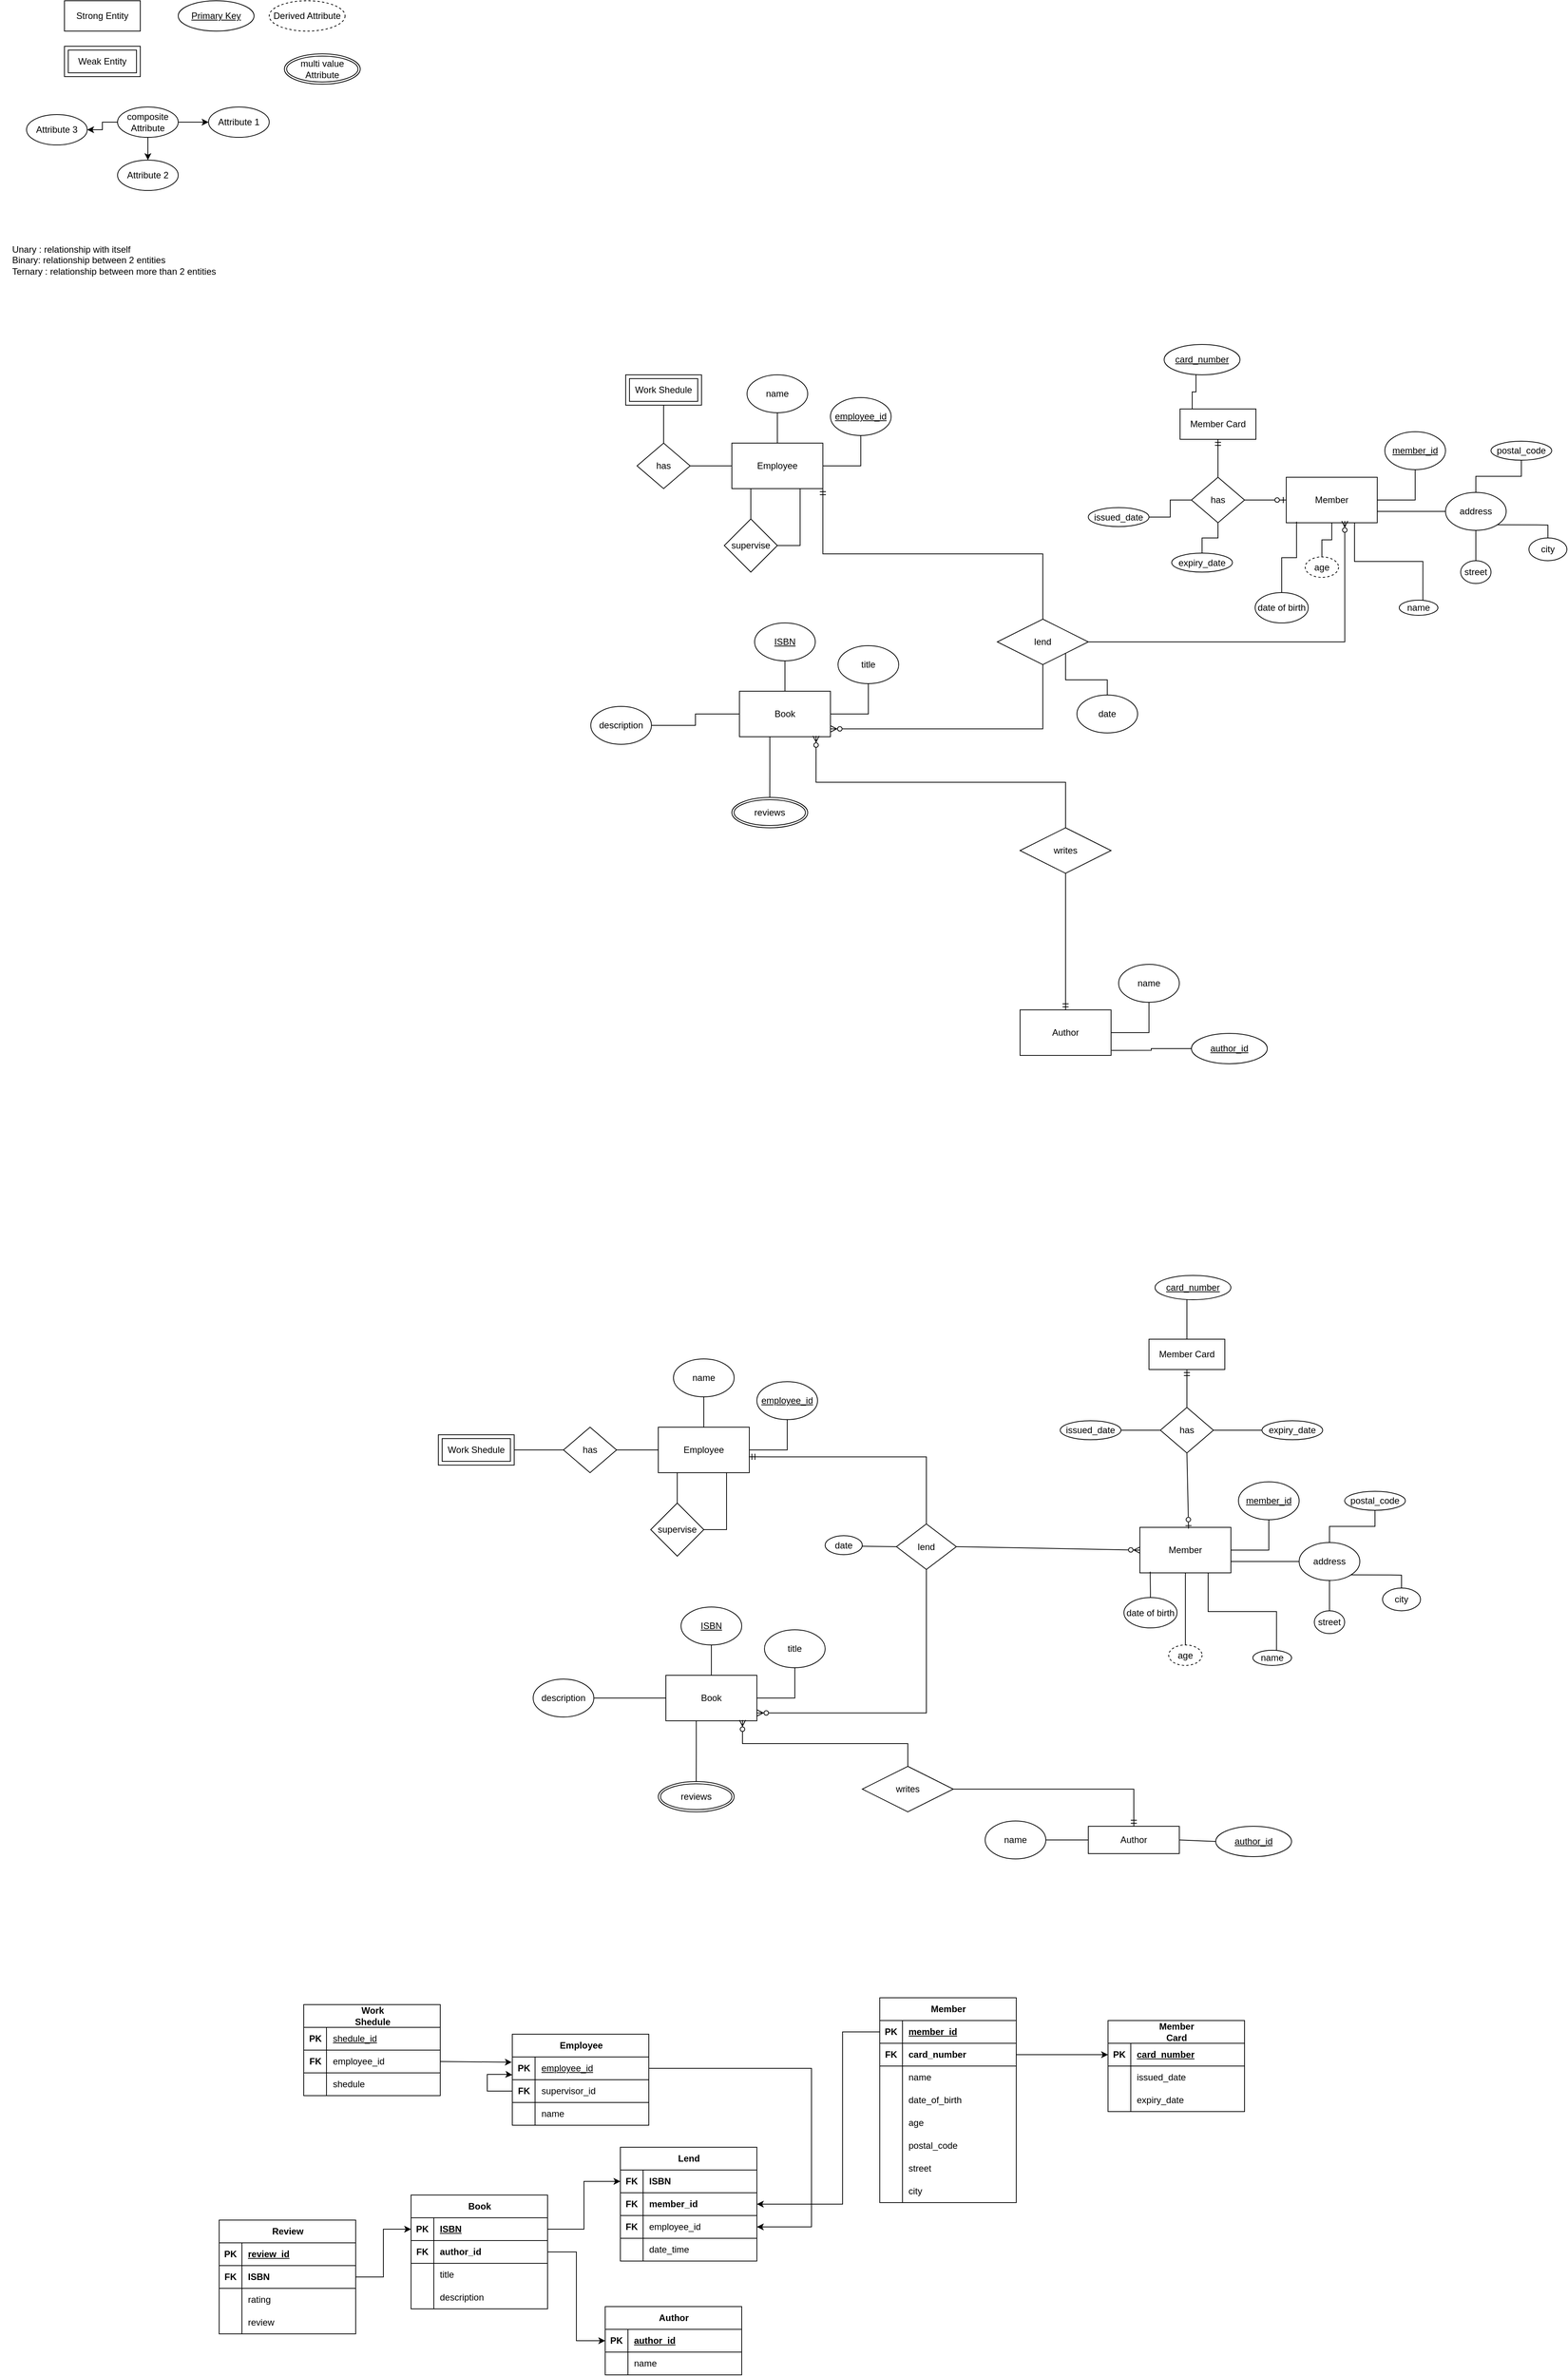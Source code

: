 <mxfile version="24.7.6">
  <diagram id="R2lEEEUBdFMjLlhIrx00" name="Page-1">
    <mxGraphModel dx="2617" dy="705" grid="0" gridSize="10" guides="1" tooltips="1" connect="1" arrows="1" fold="1" page="1" pageScale="1" pageWidth="850" pageHeight="1100" math="0" shadow="0" extFonts="Permanent Marker^https://fonts.googleapis.com/css?family=Permanent+Marker">
      <root>
        <mxCell id="0" />
        <mxCell id="1" parent="0" />
        <mxCell id="8QP9LGqgboKZ49ZWmoJ0-61" value="" style="edgeStyle=orthogonalEdgeStyle;rounded=0;orthogonalLoop=1;jettySize=auto;html=1;endArrow=none;endFill=0;" parent="1" source="8QP9LGqgboKZ49ZWmoJ0-59" target="8QP9LGqgboKZ49ZWmoJ0-60" edge="1">
          <mxGeometry relative="1" as="geometry" />
        </mxCell>
        <mxCell id="8QP9LGqgboKZ49ZWmoJ0-63" value="" style="edgeStyle=orthogonalEdgeStyle;rounded=0;orthogonalLoop=1;jettySize=auto;html=1;endArrow=none;endFill=0;" parent="1" source="8QP9LGqgboKZ49ZWmoJ0-59" target="8QP9LGqgboKZ49ZWmoJ0-62" edge="1">
          <mxGeometry relative="1" as="geometry" />
        </mxCell>
        <mxCell id="8QP9LGqgboKZ49ZWmoJ0-73" style="rounded=0;orthogonalLoop=1;jettySize=auto;html=1;entryX=1;entryY=0.5;entryDx=0;entryDy=0;curved=0;strokeColor=default;endArrow=none;endFill=0;" parent="1" source="8QP9LGqgboKZ49ZWmoJ0-59" target="8QP9LGqgboKZ49ZWmoJ0-70" edge="1">
          <mxGeometry relative="1" as="geometry" />
        </mxCell>
        <mxCell id="8QP9LGqgboKZ49ZWmoJ0-77" style="edgeStyle=orthogonalEdgeStyle;rounded=0;orthogonalLoop=1;jettySize=auto;html=1;exitX=0.75;exitY=1;exitDx=0;exitDy=0;entryX=1;entryY=0.5;entryDx=0;entryDy=0;endArrow=none;endFill=0;" parent="1" source="8QP9LGqgboKZ49ZWmoJ0-59" target="8QP9LGqgboKZ49ZWmoJ0-76" edge="1">
          <mxGeometry relative="1" as="geometry" />
        </mxCell>
        <mxCell id="8QP9LGqgboKZ49ZWmoJ0-59" value="Employee" style="rounded=0;whiteSpace=wrap;html=1;" parent="1" vertex="1">
          <mxGeometry x="130" y="603" width="120" height="60" as="geometry" />
        </mxCell>
        <mxCell id="8QP9LGqgboKZ49ZWmoJ0-60" value="name" style="ellipse;whiteSpace=wrap;html=1;rounded=0;" parent="1" vertex="1">
          <mxGeometry x="150" y="513" width="80" height="50" as="geometry" />
        </mxCell>
        <mxCell id="8QP9LGqgboKZ49ZWmoJ0-62" value="employee_id" style="ellipse;whiteSpace=wrap;html=1;rounded=0;fontStyle=4" parent="1" vertex="1">
          <mxGeometry x="260" y="543" width="80" height="50" as="geometry" />
        </mxCell>
        <mxCell id="8QP9LGqgboKZ49ZWmoJ0-68" value="Work Shedule" style="shape=ext;margin=3;double=1;whiteSpace=wrap;html=1;align=center;" parent="1" vertex="1">
          <mxGeometry x="-10" y="513" width="100" height="40" as="geometry" />
        </mxCell>
        <mxCell id="8QP9LGqgboKZ49ZWmoJ0-72" value="" style="rounded=0;orthogonalLoop=1;jettySize=auto;html=1;edgeStyle=orthogonalEdgeStyle;endArrow=none;endFill=0;" parent="1" source="8QP9LGqgboKZ49ZWmoJ0-70" target="8QP9LGqgboKZ49ZWmoJ0-68" edge="1">
          <mxGeometry relative="1" as="geometry" />
        </mxCell>
        <mxCell id="8QP9LGqgboKZ49ZWmoJ0-70" value="has" style="shape=rhombus;perimeter=rhombusPerimeter;whiteSpace=wrap;html=1;align=center;" parent="1" vertex="1">
          <mxGeometry x="5" y="603" width="70" height="60" as="geometry" />
        </mxCell>
        <mxCell id="8QP9LGqgboKZ49ZWmoJ0-78" style="edgeStyle=orthogonalEdgeStyle;rounded=0;orthogonalLoop=1;jettySize=auto;html=1;exitX=0.5;exitY=0;exitDx=0;exitDy=0;endArrow=none;endFill=0;" parent="1" source="8QP9LGqgboKZ49ZWmoJ0-76" edge="1">
          <mxGeometry relative="1" as="geometry">
            <mxPoint x="145" y="663" as="targetPoint" />
            <Array as="points">
              <mxPoint x="145" y="663" />
            </Array>
          </mxGeometry>
        </mxCell>
        <mxCell id="8QP9LGqgboKZ49ZWmoJ0-76" value="supervise" style="shape=rhombus;perimeter=rhombusPerimeter;whiteSpace=wrap;html=1;align=center;" parent="1" vertex="1">
          <mxGeometry x="120" y="703" width="70" height="70" as="geometry" />
        </mxCell>
        <mxCell id="8QP9LGqgboKZ49ZWmoJ0-80" value="" style="edgeStyle=orthogonalEdgeStyle;rounded=0;orthogonalLoop=1;jettySize=auto;html=1;endArrow=none;endFill=0;" parent="1" source="8QP9LGqgboKZ49ZWmoJ0-83" target="8QP9LGqgboKZ49ZWmoJ0-85" edge="1">
          <mxGeometry relative="1" as="geometry" />
        </mxCell>
        <mxCell id="8QP9LGqgboKZ49ZWmoJ0-122" style="edgeStyle=orthogonalEdgeStyle;rounded=0;orthogonalLoop=1;jettySize=auto;html=1;exitX=0.5;exitY=1;exitDx=0;exitDy=0;entryX=0.5;entryY=0;entryDx=0;entryDy=0;endArrow=none;endFill=0;" parent="1" source="8QP9LGqgboKZ49ZWmoJ0-83" target="8QP9LGqgboKZ49ZWmoJ0-106" edge="1">
          <mxGeometry relative="1" as="geometry" />
        </mxCell>
        <mxCell id="8QP9LGqgboKZ49ZWmoJ0-83" value="Member" style="rounded=0;whiteSpace=wrap;html=1;" parent="1" vertex="1">
          <mxGeometry x="861" y="648" width="120" height="60" as="geometry" />
        </mxCell>
        <mxCell id="8QP9LGqgboKZ49ZWmoJ0-84" value="name" style="ellipse;whiteSpace=wrap;html=1;rounded=0;" parent="1" vertex="1">
          <mxGeometry x="1010" y="810" width="51" height="20" as="geometry" />
        </mxCell>
        <mxCell id="8QP9LGqgboKZ49ZWmoJ0-85" value="member_id" style="ellipse;whiteSpace=wrap;html=1;rounded=0;fontStyle=4" parent="1" vertex="1">
          <mxGeometry x="991" y="588" width="80" height="50" as="geometry" />
        </mxCell>
        <mxCell id="8QP9LGqgboKZ49ZWmoJ0-87" value="" style="rounded=0;orthogonalLoop=1;jettySize=auto;html=1;edgeStyle=orthogonalEdgeStyle;endArrow=ERmandOne;endFill=0;entryX=0.5;entryY=1;entryDx=0;entryDy=0;" parent="1" source="8QP9LGqgboKZ49ZWmoJ0-88" target="8QP9LGqgboKZ49ZWmoJ0-110" edge="1">
          <mxGeometry relative="1" as="geometry">
            <mxPoint x="771" y="598" as="targetPoint" />
          </mxGeometry>
        </mxCell>
        <mxCell id="8QP9LGqgboKZ49ZWmoJ0-120" style="edgeStyle=orthogonalEdgeStyle;rounded=0;orthogonalLoop=1;jettySize=auto;html=1;exitX=1;exitY=0.5;exitDx=0;exitDy=0;endArrow=ERzeroToOne;endFill=0;entryX=0;entryY=0.5;entryDx=0;entryDy=0;" parent="1" source="8QP9LGqgboKZ49ZWmoJ0-88" target="8QP9LGqgboKZ49ZWmoJ0-83" edge="1">
          <mxGeometry relative="1" as="geometry">
            <mxPoint x="830" y="730" as="targetPoint" />
          </mxGeometry>
        </mxCell>
        <mxCell id="8QP9LGqgboKZ49ZWmoJ0-88" value="has" style="shape=rhombus;perimeter=rhombusPerimeter;whiteSpace=wrap;html=1;align=center;" parent="1" vertex="1">
          <mxGeometry x="736" y="648" width="70" height="60" as="geometry" />
        </mxCell>
        <mxCell id="8QP9LGqgboKZ49ZWmoJ0-91" value="address" style="ellipse;whiteSpace=wrap;html=1;rounded=0;" parent="1" vertex="1">
          <mxGeometry x="1071" y="668" width="80" height="50" as="geometry" />
        </mxCell>
        <mxCell id="8QP9LGqgboKZ49ZWmoJ0-92" value="" style="edgeStyle=orthogonalEdgeStyle;rounded=0;orthogonalLoop=1;jettySize=auto;html=1;endArrow=none;endFill=0;exitX=1;exitY=0.75;exitDx=0;exitDy=0;" parent="1" source="8QP9LGqgboKZ49ZWmoJ0-83" target="8QP9LGqgboKZ49ZWmoJ0-91" edge="1">
          <mxGeometry relative="1" as="geometry">
            <mxPoint x="1061" y="767.74" as="sourcePoint" />
          </mxGeometry>
        </mxCell>
        <mxCell id="8QP9LGqgboKZ49ZWmoJ0-99" value="postal_code" style="ellipse;whiteSpace=wrap;html=1;rounded=0;" parent="1" vertex="1">
          <mxGeometry x="1131" y="600.5" width="80" height="25" as="geometry" />
        </mxCell>
        <mxCell id="8QP9LGqgboKZ49ZWmoJ0-100" value="" style="edgeStyle=orthogonalEdgeStyle;rounded=0;orthogonalLoop=1;jettySize=auto;html=1;endArrow=none;endFill=0;exitX=0.5;exitY=0;exitDx=0;exitDy=0;" parent="1" source="8QP9LGqgboKZ49ZWmoJ0-91" target="8QP9LGqgboKZ49ZWmoJ0-99" edge="1">
          <mxGeometry relative="1" as="geometry">
            <mxPoint x="1111" y="593" as="sourcePoint" />
          </mxGeometry>
        </mxCell>
        <mxCell id="8QP9LGqgboKZ49ZWmoJ0-102" value="city" style="ellipse;whiteSpace=wrap;html=1;rounded=0;" parent="1" vertex="1">
          <mxGeometry x="1181" y="728" width="50" height="30" as="geometry" />
        </mxCell>
        <mxCell id="8QP9LGqgboKZ49ZWmoJ0-103" value="" style="edgeStyle=orthogonalEdgeStyle;rounded=0;orthogonalLoop=1;jettySize=auto;html=1;endArrow=none;endFill=0;exitX=1;exitY=1;exitDx=0;exitDy=0;" parent="1" source="8QP9LGqgboKZ49ZWmoJ0-91" target="8QP9LGqgboKZ49ZWmoJ0-102" edge="1">
          <mxGeometry relative="1" as="geometry">
            <mxPoint x="1191" y="863" as="sourcePoint" />
            <Array as="points">
              <mxPoint x="1191" y="711" />
              <mxPoint x="1191" y="711" />
            </Array>
          </mxGeometry>
        </mxCell>
        <mxCell id="8QP9LGqgboKZ49ZWmoJ0-104" value="street" style="ellipse;whiteSpace=wrap;html=1;rounded=0;" parent="1" vertex="1">
          <mxGeometry x="1091" y="758" width="40" height="30" as="geometry" />
        </mxCell>
        <mxCell id="8QP9LGqgboKZ49ZWmoJ0-105" value="" style="edgeStyle=orthogonalEdgeStyle;rounded=0;orthogonalLoop=1;jettySize=auto;html=1;endArrow=none;endFill=0;" parent="1" source="8QP9LGqgboKZ49ZWmoJ0-91" target="8QP9LGqgboKZ49ZWmoJ0-104" edge="1">
          <mxGeometry relative="1" as="geometry">
            <mxPoint x="1041" y="863" as="sourcePoint" />
          </mxGeometry>
        </mxCell>
        <mxCell id="8QP9LGqgboKZ49ZWmoJ0-106" value="age" style="ellipse;whiteSpace=wrap;html=1;align=center;dashed=1;" parent="1" vertex="1">
          <mxGeometry x="886" y="753" width="44" height="27" as="geometry" />
        </mxCell>
        <mxCell id="8QP9LGqgboKZ49ZWmoJ0-107" value="date of birth" style="ellipse;whiteSpace=wrap;html=1;align=center;" parent="1" vertex="1">
          <mxGeometry x="820" y="800" width="70" height="40" as="geometry" />
        </mxCell>
        <mxCell id="8QP9LGqgboKZ49ZWmoJ0-109" style="edgeStyle=orthogonalEdgeStyle;rounded=0;orthogonalLoop=1;jettySize=auto;html=1;entryX=0.113;entryY=0.974;entryDx=0;entryDy=0;entryPerimeter=0;endArrow=none;endFill=0;" parent="1" source="8QP9LGqgboKZ49ZWmoJ0-107" target="8QP9LGqgboKZ49ZWmoJ0-83" edge="1">
          <mxGeometry relative="1" as="geometry" />
        </mxCell>
        <mxCell id="8QP9LGqgboKZ49ZWmoJ0-110" value="Member Card" style="whiteSpace=wrap;html=1;align=center;" parent="1" vertex="1">
          <mxGeometry x="721" y="558" width="100" height="40" as="geometry" />
        </mxCell>
        <mxCell id="8QP9LGqgboKZ49ZWmoJ0-112" value="" style="edgeStyle=orthogonalEdgeStyle;rounded=0;orthogonalLoop=1;jettySize=auto;html=1;endArrow=none;endFill=0;exitX=0.16;exitY=-0.005;exitDx=0;exitDy=0;exitPerimeter=0;entryX=0.42;entryY=0.917;entryDx=0;entryDy=0;entryPerimeter=0;" parent="1" source="8QP9LGqgboKZ49ZWmoJ0-110" target="8QP9LGqgboKZ49ZWmoJ0-177" edge="1">
          <mxGeometry relative="1" as="geometry">
            <mxPoint x="736" y="537.5" as="sourcePoint" />
            <mxPoint x="740" y="535" as="targetPoint" />
          </mxGeometry>
        </mxCell>
        <mxCell id="8QP9LGqgboKZ49ZWmoJ0-115" value="issued_date" style="ellipse;whiteSpace=wrap;html=1;rounded=0;" parent="1" vertex="1">
          <mxGeometry x="600" y="688" width="80" height="25" as="geometry" />
        </mxCell>
        <mxCell id="8QP9LGqgboKZ49ZWmoJ0-116" value="" style="edgeStyle=orthogonalEdgeStyle;rounded=0;orthogonalLoop=1;jettySize=auto;html=1;endArrow=none;endFill=0;exitX=0;exitY=0.5;exitDx=0;exitDy=0;" parent="1" source="8QP9LGqgboKZ49ZWmoJ0-88" target="8QP9LGqgboKZ49ZWmoJ0-115" edge="1">
          <mxGeometry relative="1" as="geometry">
            <mxPoint x="581" y="776" as="sourcePoint" />
          </mxGeometry>
        </mxCell>
        <mxCell id="8QP9LGqgboKZ49ZWmoJ0-117" value="expiry_date" style="ellipse;whiteSpace=wrap;html=1;rounded=0;" parent="1" vertex="1">
          <mxGeometry x="710" y="748" width="80" height="25" as="geometry" />
        </mxCell>
        <mxCell id="8QP9LGqgboKZ49ZWmoJ0-118" value="" style="edgeStyle=orthogonalEdgeStyle;rounded=0;orthogonalLoop=1;jettySize=auto;html=1;endArrow=none;endFill=0;exitX=0.5;exitY=1;exitDx=0;exitDy=0;" parent="1" source="8QP9LGqgboKZ49ZWmoJ0-88" target="8QP9LGqgboKZ49ZWmoJ0-117" edge="1">
          <mxGeometry relative="1" as="geometry">
            <mxPoint x="691" y="836" as="sourcePoint" />
          </mxGeometry>
        </mxCell>
        <mxCell id="8QP9LGqgboKZ49ZWmoJ0-123" style="edgeStyle=orthogonalEdgeStyle;rounded=0;orthogonalLoop=1;jettySize=auto;html=1;exitX=0.75;exitY=1;exitDx=0;exitDy=0;entryX=0.611;entryY=0.006;entryDx=0;entryDy=0;entryPerimeter=0;endArrow=none;endFill=0;" parent="1" source="8QP9LGqgboKZ49ZWmoJ0-83" target="8QP9LGqgboKZ49ZWmoJ0-84" edge="1">
          <mxGeometry relative="1" as="geometry" />
        </mxCell>
        <mxCell id="8QP9LGqgboKZ49ZWmoJ0-170" style="edgeStyle=orthogonalEdgeStyle;rounded=0;orthogonalLoop=1;jettySize=auto;html=1;exitX=0.5;exitY=0;exitDx=0;exitDy=0;entryX=1;entryY=1;entryDx=0;entryDy=0;endArrow=ERmandOne;endFill=0;" parent="1" source="8QP9LGqgboKZ49ZWmoJ0-125" target="8QP9LGqgboKZ49ZWmoJ0-59" edge="1">
          <mxGeometry relative="1" as="geometry">
            <mxPoint x="299" y="686" as="targetPoint" />
          </mxGeometry>
        </mxCell>
        <mxCell id="8QP9LGqgboKZ49ZWmoJ0-172" style="edgeStyle=orthogonalEdgeStyle;rounded=0;orthogonalLoop=1;jettySize=auto;html=1;exitX=1;exitY=0.5;exitDx=0;exitDy=0;entryX=0.643;entryY=0.961;entryDx=0;entryDy=0;entryPerimeter=0;endArrow=ERzeroToMany;endFill=0;" parent="1" source="8QP9LGqgboKZ49ZWmoJ0-125" target="8QP9LGqgboKZ49ZWmoJ0-83" edge="1">
          <mxGeometry relative="1" as="geometry">
            <mxPoint x="814" y="717" as="targetPoint" />
          </mxGeometry>
        </mxCell>
        <mxCell id="8QP9LGqgboKZ49ZWmoJ0-173" style="edgeStyle=orthogonalEdgeStyle;rounded=0;orthogonalLoop=1;jettySize=auto;html=1;exitX=0.5;exitY=1;exitDx=0;exitDy=0;entryX=1.003;entryY=0.827;entryDx=0;entryDy=0;endArrow=ERzeroToMany;endFill=0;entryPerimeter=0;" parent="1" source="8QP9LGqgboKZ49ZWmoJ0-125" target="8QP9LGqgboKZ49ZWmoJ0-130" edge="1">
          <mxGeometry relative="1" as="geometry" />
        </mxCell>
        <mxCell id="8QP9LGqgboKZ49ZWmoJ0-125" value="lend" style="shape=rhombus;perimeter=rhombusPerimeter;whiteSpace=wrap;html=1;align=center;" parent="1" vertex="1">
          <mxGeometry x="480" y="835" width="120" height="60" as="geometry" />
        </mxCell>
        <mxCell id="8QP9LGqgboKZ49ZWmoJ0-126" value="" style="edgeStyle=orthogonalEdgeStyle;rounded=0;orthogonalLoop=1;jettySize=auto;html=1;endArrow=none;endFill=0;" parent="1" source="8QP9LGqgboKZ49ZWmoJ0-130" target="8QP9LGqgboKZ49ZWmoJ0-131" edge="1">
          <mxGeometry relative="1" as="geometry" />
        </mxCell>
        <mxCell id="8QP9LGqgboKZ49ZWmoJ0-127" value="" style="edgeStyle=orthogonalEdgeStyle;rounded=0;orthogonalLoop=1;jettySize=auto;html=1;endArrow=none;endFill=0;" parent="1" source="8QP9LGqgboKZ49ZWmoJ0-130" target="8QP9LGqgboKZ49ZWmoJ0-132" edge="1">
          <mxGeometry relative="1" as="geometry" />
        </mxCell>
        <mxCell id="8QP9LGqgboKZ49ZWmoJ0-141" style="edgeStyle=orthogonalEdgeStyle;rounded=0;orthogonalLoop=1;jettySize=auto;html=1;exitX=0.334;exitY=0.995;exitDx=0;exitDy=0;endArrow=none;endFill=0;exitPerimeter=0;" parent="1" source="8QP9LGqgboKZ49ZWmoJ0-130" target="8QP9LGqgboKZ49ZWmoJ0-140" edge="1">
          <mxGeometry relative="1" as="geometry">
            <Array as="points" />
          </mxGeometry>
        </mxCell>
        <mxCell id="8QP9LGqgboKZ49ZWmoJ0-130" value="Book" style="rounded=0;whiteSpace=wrap;html=1;" parent="1" vertex="1">
          <mxGeometry x="140" y="930" width="120" height="60" as="geometry" />
        </mxCell>
        <mxCell id="8QP9LGqgboKZ49ZWmoJ0-131" value="ISBN" style="ellipse;whiteSpace=wrap;html=1;rounded=0;fontStyle=4" parent="1" vertex="1">
          <mxGeometry x="160" y="840" width="80" height="50" as="geometry" />
        </mxCell>
        <mxCell id="8QP9LGqgboKZ49ZWmoJ0-132" value="title" style="ellipse;whiteSpace=wrap;html=1;rounded=0;" parent="1" vertex="1">
          <mxGeometry x="270" y="870" width="80" height="50" as="geometry" />
        </mxCell>
        <mxCell id="8QP9LGqgboKZ49ZWmoJ0-138" value="description" style="ellipse;whiteSpace=wrap;html=1;rounded=0;" parent="1" vertex="1">
          <mxGeometry x="-56" y="950" width="80" height="50" as="geometry" />
        </mxCell>
        <mxCell id="8QP9LGqgboKZ49ZWmoJ0-139" value="" style="edgeStyle=orthogonalEdgeStyle;rounded=0;orthogonalLoop=1;jettySize=auto;html=1;endArrow=none;endFill=0;exitX=0;exitY=0.5;exitDx=0;exitDy=0;" parent="1" source="8QP9LGqgboKZ49ZWmoJ0-130" target="8QP9LGqgboKZ49ZWmoJ0-138" edge="1">
          <mxGeometry relative="1" as="geometry">
            <mxPoint x="320" y="1040" as="sourcePoint" />
          </mxGeometry>
        </mxCell>
        <mxCell id="8QP9LGqgboKZ49ZWmoJ0-140" value="reviews" style="ellipse;shape=doubleEllipse;margin=3;whiteSpace=wrap;html=1;align=center;" parent="1" vertex="1">
          <mxGeometry x="130" y="1070" width="100" height="40" as="geometry" />
        </mxCell>
        <mxCell id="8QP9LGqgboKZ49ZWmoJ0-142" value="Weak Entity" style="shape=ext;margin=3;double=1;whiteSpace=wrap;html=1;align=center;" parent="1" vertex="1">
          <mxGeometry x="-750" y="80" width="100" height="40" as="geometry" />
        </mxCell>
        <mxCell id="8QP9LGqgboKZ49ZWmoJ0-143" value="Strong Entity" style="whiteSpace=wrap;html=1;align=center;" parent="1" vertex="1">
          <mxGeometry x="-750" y="20" width="100" height="40" as="geometry" />
        </mxCell>
        <mxCell id="8QP9LGqgboKZ49ZWmoJ0-144" value="Primary Key" style="ellipse;whiteSpace=wrap;html=1;align=center;fontStyle=4;" parent="1" vertex="1">
          <mxGeometry x="-600" y="20" width="100" height="40" as="geometry" />
        </mxCell>
        <mxCell id="8QP9LGqgboKZ49ZWmoJ0-145" value="Derived Attribute" style="ellipse;whiteSpace=wrap;html=1;align=center;dashed=1;" parent="1" vertex="1">
          <mxGeometry x="-480" y="20" width="100" height="40" as="geometry" />
        </mxCell>
        <mxCell id="8QP9LGqgboKZ49ZWmoJ0-146" value="multi value Attribute" style="ellipse;shape=doubleEllipse;margin=3;whiteSpace=wrap;html=1;align=center;" parent="1" vertex="1">
          <mxGeometry x="-460" y="90" width="100" height="40" as="geometry" />
        </mxCell>
        <mxCell id="8QP9LGqgboKZ49ZWmoJ0-151" value="" style="edgeStyle=orthogonalEdgeStyle;rounded=0;orthogonalLoop=1;jettySize=auto;html=1;" parent="1" source="8QP9LGqgboKZ49ZWmoJ0-147" target="8QP9LGqgboKZ49ZWmoJ0-150" edge="1">
          <mxGeometry relative="1" as="geometry" />
        </mxCell>
        <mxCell id="8QP9LGqgboKZ49ZWmoJ0-153" value="" style="edgeStyle=orthogonalEdgeStyle;rounded=0;orthogonalLoop=1;jettySize=auto;html=1;" parent="1" source="8QP9LGqgboKZ49ZWmoJ0-147" target="8QP9LGqgboKZ49ZWmoJ0-152" edge="1">
          <mxGeometry relative="1" as="geometry" />
        </mxCell>
        <mxCell id="8QP9LGqgboKZ49ZWmoJ0-155" value="" style="edgeStyle=orthogonalEdgeStyle;rounded=0;orthogonalLoop=1;jettySize=auto;html=1;" parent="1" source="8QP9LGqgboKZ49ZWmoJ0-147" target="8QP9LGqgboKZ49ZWmoJ0-154" edge="1">
          <mxGeometry relative="1" as="geometry" />
        </mxCell>
        <mxCell id="8QP9LGqgboKZ49ZWmoJ0-147" value="composite Attribute" style="ellipse;whiteSpace=wrap;html=1;align=center;" parent="1" vertex="1">
          <mxGeometry x="-680" y="160" width="80" height="40" as="geometry" />
        </mxCell>
        <mxCell id="8QP9LGqgboKZ49ZWmoJ0-150" value="Attribute 1" style="ellipse;whiteSpace=wrap;html=1;align=center;" parent="1" vertex="1">
          <mxGeometry x="-560" y="160" width="80" height="40" as="geometry" />
        </mxCell>
        <mxCell id="8QP9LGqgboKZ49ZWmoJ0-152" value="Attribute 2" style="ellipse;whiteSpace=wrap;html=1;align=center;" parent="1" vertex="1">
          <mxGeometry x="-680" y="230" width="80" height="40" as="geometry" />
        </mxCell>
        <mxCell id="8QP9LGqgboKZ49ZWmoJ0-154" value="Attribute 3" style="ellipse;whiteSpace=wrap;html=1;align=center;" parent="1" vertex="1">
          <mxGeometry x="-800" y="170" width="80" height="40" as="geometry" />
        </mxCell>
        <mxCell id="8QP9LGqgboKZ49ZWmoJ0-156" value="&lt;div style=&quot;text-align: left;&quot;&gt;&lt;span style=&quot;background-color: initial;&quot;&gt;Unary : relationship with itself&lt;/span&gt;&lt;/div&gt;&lt;div style=&quot;text-align: left;&quot;&gt;&lt;span style=&quot;background-color: initial;&quot;&gt;Binary: relationship between 2 entities&lt;/span&gt;&lt;/div&gt;&lt;div style=&quot;text-align: left;&quot;&gt;&lt;span style=&quot;background-color: initial;&quot;&gt;Ternary : relationship between more than 2 entities&lt;/span&gt;&lt;/div&gt;" style="text;html=1;align=center;verticalAlign=middle;whiteSpace=wrap;rounded=0;" parent="1" vertex="1">
          <mxGeometry x="-835" y="347" width="301" height="30" as="geometry" />
        </mxCell>
        <mxCell id="8QP9LGqgboKZ49ZWmoJ0-157" value="writes" style="shape=rhombus;perimeter=rhombusPerimeter;whiteSpace=wrap;html=1;align=center;" parent="1" vertex="1">
          <mxGeometry x="510" y="1110" width="120" height="60" as="geometry" />
        </mxCell>
        <mxCell id="8QP9LGqgboKZ49ZWmoJ0-159" value="" style="edgeStyle=orthogonalEdgeStyle;rounded=0;orthogonalLoop=1;jettySize=auto;html=1;endArrow=none;endFill=0;" parent="1" source="8QP9LGqgboKZ49ZWmoJ0-161" target="8QP9LGqgboKZ49ZWmoJ0-163" edge="1">
          <mxGeometry relative="1" as="geometry" />
        </mxCell>
        <mxCell id="8QP9LGqgboKZ49ZWmoJ0-167" style="edgeStyle=orthogonalEdgeStyle;rounded=0;orthogonalLoop=1;jettySize=auto;html=1;endArrow=ERmandOne;endFill=0;exitX=0.5;exitY=1;exitDx=0;exitDy=0;entryX=0.5;entryY=0;entryDx=0;entryDy=0;" parent="1" source="8QP9LGqgboKZ49ZWmoJ0-157" target="8QP9LGqgboKZ49ZWmoJ0-161" edge="1">
          <mxGeometry relative="1" as="geometry">
            <mxPoint x="600" y="1210" as="sourcePoint" />
            <mxPoint x="500" y="1210" as="targetPoint" />
          </mxGeometry>
        </mxCell>
        <mxCell id="8QP9LGqgboKZ49ZWmoJ0-161" value="Author" style="rounded=0;whiteSpace=wrap;html=1;" parent="1" vertex="1">
          <mxGeometry x="510" y="1350" width="120" height="60" as="geometry" />
        </mxCell>
        <mxCell id="8QP9LGqgboKZ49ZWmoJ0-163" value="name" style="ellipse;whiteSpace=wrap;html=1;rounded=0;" parent="1" vertex="1">
          <mxGeometry x="640" y="1290" width="80" height="50" as="geometry" />
        </mxCell>
        <mxCell id="8QP9LGqgboKZ49ZWmoJ0-165" value="" style="edgeStyle=orthogonalEdgeStyle;rounded=0;orthogonalLoop=1;jettySize=auto;html=1;endArrow=none;endFill=0;exitX=1.006;exitY=0.889;exitDx=0;exitDy=0;exitPerimeter=0;entryX=0;entryY=0.5;entryDx=0;entryDy=0;" parent="1" source="8QP9LGqgboKZ49ZWmoJ0-161" target="8QP9LGqgboKZ49ZWmoJ0-178" edge="1">
          <mxGeometry relative="1" as="geometry">
            <mxPoint x="690" y="1460" as="sourcePoint" />
            <mxPoint x="700" y="1395" as="targetPoint" />
          </mxGeometry>
        </mxCell>
        <mxCell id="8QP9LGqgboKZ49ZWmoJ0-168" style="edgeStyle=orthogonalEdgeStyle;rounded=0;orthogonalLoop=1;jettySize=auto;html=1;exitX=0.5;exitY=0;exitDx=0;exitDy=0;entryX=0.842;entryY=0.983;entryDx=0;entryDy=0;entryPerimeter=0;endArrow=ERzeroToMany;endFill=0;" parent="1" source="8QP9LGqgboKZ49ZWmoJ0-157" target="8QP9LGqgboKZ49ZWmoJ0-130" edge="1">
          <mxGeometry relative="1" as="geometry" />
        </mxCell>
        <mxCell id="8QP9LGqgboKZ49ZWmoJ0-174" value="date" style="ellipse;whiteSpace=wrap;html=1;rounded=0;" parent="1" vertex="1">
          <mxGeometry x="585" y="935" width="80" height="50" as="geometry" />
        </mxCell>
        <mxCell id="8QP9LGqgboKZ49ZWmoJ0-175" value="" style="edgeStyle=orthogonalEdgeStyle;rounded=0;orthogonalLoop=1;jettySize=auto;html=1;endArrow=none;endFill=0;exitX=1;exitY=1;exitDx=0;exitDy=0;" parent="1" source="8QP9LGqgboKZ49ZWmoJ0-125" target="8QP9LGqgboKZ49ZWmoJ0-174" edge="1">
          <mxGeometry relative="1" as="geometry">
            <mxPoint x="778" y="921" as="sourcePoint" />
          </mxGeometry>
        </mxCell>
        <mxCell id="8QP9LGqgboKZ49ZWmoJ0-177" value="card_number" style="ellipse;whiteSpace=wrap;html=1;align=center;fontStyle=4;" parent="1" vertex="1">
          <mxGeometry x="700" y="473" width="100" height="40" as="geometry" />
        </mxCell>
        <mxCell id="8QP9LGqgboKZ49ZWmoJ0-178" value="author_id" style="ellipse;whiteSpace=wrap;html=1;align=center;fontStyle=4;" parent="1" vertex="1">
          <mxGeometry x="736" y="1381" width="100" height="40" as="geometry" />
        </mxCell>
        <mxCell id="8QP9LGqgboKZ49ZWmoJ0-180" value="" style="edgeStyle=orthogonalEdgeStyle;rounded=0;orthogonalLoop=1;jettySize=auto;html=1;endArrow=none;endFill=0;" parent="1" source="8QP9LGqgboKZ49ZWmoJ0-184" target="8QP9LGqgboKZ49ZWmoJ0-185" edge="1">
          <mxGeometry relative="1" as="geometry" />
        </mxCell>
        <mxCell id="8QP9LGqgboKZ49ZWmoJ0-181" value="" style="edgeStyle=orthogonalEdgeStyle;rounded=0;orthogonalLoop=1;jettySize=auto;html=1;endArrow=none;endFill=0;" parent="1" source="8QP9LGqgboKZ49ZWmoJ0-184" target="8QP9LGqgboKZ49ZWmoJ0-186" edge="1">
          <mxGeometry relative="1" as="geometry" />
        </mxCell>
        <mxCell id="8QP9LGqgboKZ49ZWmoJ0-182" style="rounded=0;orthogonalLoop=1;jettySize=auto;html=1;entryX=1;entryY=0.5;entryDx=0;entryDy=0;curved=0;strokeColor=default;endArrow=none;endFill=0;" parent="1" source="8QP9LGqgboKZ49ZWmoJ0-184" target="8QP9LGqgboKZ49ZWmoJ0-189" edge="1">
          <mxGeometry relative="1" as="geometry" />
        </mxCell>
        <mxCell id="8QP9LGqgboKZ49ZWmoJ0-183" style="edgeStyle=orthogonalEdgeStyle;rounded=0;orthogonalLoop=1;jettySize=auto;html=1;exitX=0.75;exitY=1;exitDx=0;exitDy=0;entryX=1;entryY=0.5;entryDx=0;entryDy=0;endArrow=none;endFill=0;" parent="1" source="8QP9LGqgboKZ49ZWmoJ0-184" target="8QP9LGqgboKZ49ZWmoJ0-191" edge="1">
          <mxGeometry relative="1" as="geometry" />
        </mxCell>
        <mxCell id="8QP9LGqgboKZ49ZWmoJ0-184" value="Employee" style="rounded=0;whiteSpace=wrap;html=1;" parent="1" vertex="1">
          <mxGeometry x="33" y="1900" width="120" height="60" as="geometry" />
        </mxCell>
        <mxCell id="8QP9LGqgboKZ49ZWmoJ0-185" value="name" style="ellipse;whiteSpace=wrap;html=1;rounded=0;" parent="1" vertex="1">
          <mxGeometry x="53" y="1810" width="80" height="50" as="geometry" />
        </mxCell>
        <mxCell id="8QP9LGqgboKZ49ZWmoJ0-186" value="employee_id" style="ellipse;whiteSpace=wrap;html=1;rounded=0;fontStyle=4" parent="1" vertex="1">
          <mxGeometry x="163" y="1840" width="80" height="50" as="geometry" />
        </mxCell>
        <mxCell id="8QP9LGqgboKZ49ZWmoJ0-187" value="Work Shedule" style="shape=ext;margin=3;double=1;whiteSpace=wrap;html=1;align=center;" parent="1" vertex="1">
          <mxGeometry x="-257" y="1910" width="100" height="40" as="geometry" />
        </mxCell>
        <mxCell id="8QP9LGqgboKZ49ZWmoJ0-188" value="" style="rounded=0;orthogonalLoop=1;jettySize=auto;html=1;edgeStyle=orthogonalEdgeStyle;endArrow=none;endFill=0;" parent="1" source="8QP9LGqgboKZ49ZWmoJ0-189" target="8QP9LGqgboKZ49ZWmoJ0-187" edge="1">
          <mxGeometry relative="1" as="geometry" />
        </mxCell>
        <mxCell id="8QP9LGqgboKZ49ZWmoJ0-189" value="has" style="shape=rhombus;perimeter=rhombusPerimeter;whiteSpace=wrap;html=1;align=center;" parent="1" vertex="1">
          <mxGeometry x="-92" y="1900" width="70" height="60" as="geometry" />
        </mxCell>
        <mxCell id="8QP9LGqgboKZ49ZWmoJ0-190" style="edgeStyle=orthogonalEdgeStyle;rounded=0;orthogonalLoop=1;jettySize=auto;html=1;exitX=0.5;exitY=0;exitDx=0;exitDy=0;endArrow=none;endFill=0;" parent="1" source="8QP9LGqgboKZ49ZWmoJ0-191" edge="1">
          <mxGeometry relative="1" as="geometry">
            <mxPoint x="48" y="1960" as="targetPoint" />
            <Array as="points">
              <mxPoint x="48" y="1960" />
            </Array>
          </mxGeometry>
        </mxCell>
        <mxCell id="8QP9LGqgboKZ49ZWmoJ0-191" value="supervise" style="shape=rhombus;perimeter=rhombusPerimeter;whiteSpace=wrap;html=1;align=center;" parent="1" vertex="1">
          <mxGeometry x="23" y="2000" width="70" height="70" as="geometry" />
        </mxCell>
        <mxCell id="8QP9LGqgboKZ49ZWmoJ0-192" value="" style="edgeStyle=orthogonalEdgeStyle;rounded=0;orthogonalLoop=1;jettySize=auto;html=1;endArrow=none;endFill=0;" parent="1" source="8QP9LGqgboKZ49ZWmoJ0-194" target="8QP9LGqgboKZ49ZWmoJ0-196" edge="1">
          <mxGeometry relative="1" as="geometry" />
        </mxCell>
        <mxCell id="8QP9LGqgboKZ49ZWmoJ0-193" style="rounded=0;orthogonalLoop=1;jettySize=auto;html=1;exitX=0.5;exitY=1;exitDx=0;exitDy=0;entryX=0.5;entryY=0;entryDx=0;entryDy=0;endArrow=none;endFill=0;" parent="1" source="8QP9LGqgboKZ49ZWmoJ0-194" target="8QP9LGqgboKZ49ZWmoJ0-208" edge="1">
          <mxGeometry relative="1" as="geometry" />
        </mxCell>
        <mxCell id="8QP9LGqgboKZ49ZWmoJ0-194" value="Member" style="rounded=0;whiteSpace=wrap;html=1;" parent="1" vertex="1">
          <mxGeometry x="668" y="2032" width="120" height="60" as="geometry" />
        </mxCell>
        <mxCell id="8QP9LGqgboKZ49ZWmoJ0-195" value="name" style="ellipse;whiteSpace=wrap;html=1;rounded=0;" parent="1" vertex="1">
          <mxGeometry x="817" y="2194" width="51" height="20" as="geometry" />
        </mxCell>
        <mxCell id="8QP9LGqgboKZ49ZWmoJ0-196" value="member_id" style="ellipse;whiteSpace=wrap;html=1;rounded=0;fontStyle=4" parent="1" vertex="1">
          <mxGeometry x="798" y="1972" width="80" height="50" as="geometry" />
        </mxCell>
        <mxCell id="8QP9LGqgboKZ49ZWmoJ0-197" value="" style="rounded=0;orthogonalLoop=1;jettySize=auto;html=1;edgeStyle=orthogonalEdgeStyle;endArrow=ERmandOne;endFill=0;entryX=0.5;entryY=1;entryDx=0;entryDy=0;" parent="1" source="8QP9LGqgboKZ49ZWmoJ0-199" target="8QP9LGqgboKZ49ZWmoJ0-211" edge="1">
          <mxGeometry relative="1" as="geometry">
            <mxPoint x="730" y="1824" as="targetPoint" />
          </mxGeometry>
        </mxCell>
        <mxCell id="8QP9LGqgboKZ49ZWmoJ0-198" style="rounded=0;orthogonalLoop=1;jettySize=auto;html=1;exitX=0.5;exitY=1;exitDx=0;exitDy=0;endArrow=ERzeroToOne;endFill=0;entryX=0.535;entryY=0.03;entryDx=0;entryDy=0;entryPerimeter=0;" parent="1" source="8QP9LGqgboKZ49ZWmoJ0-199" target="8QP9LGqgboKZ49ZWmoJ0-194" edge="1">
          <mxGeometry relative="1" as="geometry">
            <mxPoint x="637" y="2114" as="targetPoint" />
          </mxGeometry>
        </mxCell>
        <mxCell id="8QP9LGqgboKZ49ZWmoJ0-199" value="has" style="shape=rhombus;perimeter=rhombusPerimeter;whiteSpace=wrap;html=1;align=center;" parent="1" vertex="1">
          <mxGeometry x="695" y="1874" width="70" height="60" as="geometry" />
        </mxCell>
        <mxCell id="8QP9LGqgboKZ49ZWmoJ0-200" value="address" style="ellipse;whiteSpace=wrap;html=1;rounded=0;" parent="1" vertex="1">
          <mxGeometry x="878" y="2052" width="80" height="50" as="geometry" />
        </mxCell>
        <mxCell id="8QP9LGqgboKZ49ZWmoJ0-201" value="" style="edgeStyle=orthogonalEdgeStyle;rounded=0;orthogonalLoop=1;jettySize=auto;html=1;endArrow=none;endFill=0;exitX=1;exitY=0.75;exitDx=0;exitDy=0;" parent="1" source="8QP9LGqgboKZ49ZWmoJ0-194" target="8QP9LGqgboKZ49ZWmoJ0-200" edge="1">
          <mxGeometry relative="1" as="geometry">
            <mxPoint x="868" y="2151.74" as="sourcePoint" />
          </mxGeometry>
        </mxCell>
        <mxCell id="8QP9LGqgboKZ49ZWmoJ0-202" value="postal_code" style="ellipse;whiteSpace=wrap;html=1;rounded=0;" parent="1" vertex="1">
          <mxGeometry x="938" y="1984.5" width="80" height="25" as="geometry" />
        </mxCell>
        <mxCell id="8QP9LGqgboKZ49ZWmoJ0-203" value="" style="edgeStyle=orthogonalEdgeStyle;rounded=0;orthogonalLoop=1;jettySize=auto;html=1;endArrow=none;endFill=0;exitX=0.5;exitY=0;exitDx=0;exitDy=0;" parent="1" source="8QP9LGqgboKZ49ZWmoJ0-200" target="8QP9LGqgboKZ49ZWmoJ0-202" edge="1">
          <mxGeometry relative="1" as="geometry">
            <mxPoint x="918" y="1977" as="sourcePoint" />
          </mxGeometry>
        </mxCell>
        <mxCell id="8QP9LGqgboKZ49ZWmoJ0-204" value="city" style="ellipse;whiteSpace=wrap;html=1;rounded=0;" parent="1" vertex="1">
          <mxGeometry x="988" y="2112" width="50" height="30" as="geometry" />
        </mxCell>
        <mxCell id="8QP9LGqgboKZ49ZWmoJ0-205" value="" style="edgeStyle=orthogonalEdgeStyle;rounded=0;orthogonalLoop=1;jettySize=auto;html=1;endArrow=none;endFill=0;exitX=1;exitY=1;exitDx=0;exitDy=0;" parent="1" source="8QP9LGqgboKZ49ZWmoJ0-200" target="8QP9LGqgboKZ49ZWmoJ0-204" edge="1">
          <mxGeometry relative="1" as="geometry">
            <mxPoint x="998" y="2247" as="sourcePoint" />
            <Array as="points">
              <mxPoint x="998" y="2095" />
              <mxPoint x="998" y="2095" />
            </Array>
          </mxGeometry>
        </mxCell>
        <mxCell id="8QP9LGqgboKZ49ZWmoJ0-206" value="street" style="ellipse;whiteSpace=wrap;html=1;rounded=0;" parent="1" vertex="1">
          <mxGeometry x="898" y="2142" width="40" height="30" as="geometry" />
        </mxCell>
        <mxCell id="8QP9LGqgboKZ49ZWmoJ0-207" value="" style="edgeStyle=orthogonalEdgeStyle;rounded=0;orthogonalLoop=1;jettySize=auto;html=1;endArrow=none;endFill=0;" parent="1" source="8QP9LGqgboKZ49ZWmoJ0-200" target="8QP9LGqgboKZ49ZWmoJ0-206" edge="1">
          <mxGeometry relative="1" as="geometry">
            <mxPoint x="848" y="2247" as="sourcePoint" />
          </mxGeometry>
        </mxCell>
        <mxCell id="8QP9LGqgboKZ49ZWmoJ0-208" value="age" style="ellipse;whiteSpace=wrap;html=1;align=center;dashed=1;" parent="1" vertex="1">
          <mxGeometry x="706" y="2187" width="44" height="27" as="geometry" />
        </mxCell>
        <mxCell id="8QP9LGqgboKZ49ZWmoJ0-209" value="date of birth" style="ellipse;whiteSpace=wrap;html=1;align=center;" parent="1" vertex="1">
          <mxGeometry x="647" y="2124.5" width="70" height="40" as="geometry" />
        </mxCell>
        <mxCell id="8QP9LGqgboKZ49ZWmoJ0-210" style="rounded=0;orthogonalLoop=1;jettySize=auto;html=1;entryX=0.113;entryY=0.974;entryDx=0;entryDy=0;entryPerimeter=0;endArrow=none;endFill=0;" parent="1" source="8QP9LGqgboKZ49ZWmoJ0-209" target="8QP9LGqgboKZ49ZWmoJ0-194" edge="1">
          <mxGeometry relative="1" as="geometry" />
        </mxCell>
        <mxCell id="8QP9LGqgboKZ49ZWmoJ0-211" value="Member Card" style="whiteSpace=wrap;html=1;align=center;" parent="1" vertex="1">
          <mxGeometry x="680" y="1784" width="100" height="40" as="geometry" />
        </mxCell>
        <mxCell id="8QP9LGqgboKZ49ZWmoJ0-212" value="" style="rounded=0;orthogonalLoop=1;jettySize=auto;html=1;endArrow=none;endFill=0;entryX=0.42;entryY=0.917;entryDx=0;entryDy=0;entryPerimeter=0;exitX=0.5;exitY=0;exitDx=0;exitDy=0;" parent="1" source="8QP9LGqgboKZ49ZWmoJ0-211" target="8QP9LGqgboKZ49ZWmoJ0-240" edge="1">
          <mxGeometry relative="1" as="geometry">
            <mxPoint x="730" y="1784" as="sourcePoint" />
            <mxPoint x="699" y="1761" as="targetPoint" />
          </mxGeometry>
        </mxCell>
        <mxCell id="8QP9LGqgboKZ49ZWmoJ0-213" value="issued_date" style="ellipse;whiteSpace=wrap;html=1;rounded=0;" parent="1" vertex="1">
          <mxGeometry x="563" y="1891.5" width="80" height="25" as="geometry" />
        </mxCell>
        <mxCell id="8QP9LGqgboKZ49ZWmoJ0-214" value="" style="rounded=0;orthogonalLoop=1;jettySize=auto;html=1;endArrow=none;endFill=0;exitX=0;exitY=0.5;exitDx=0;exitDy=0;" parent="1" source="8QP9LGqgboKZ49ZWmoJ0-199" target="8QP9LGqgboKZ49ZWmoJ0-213" edge="1">
          <mxGeometry relative="1" as="geometry">
            <mxPoint x="540" y="2002" as="sourcePoint" />
          </mxGeometry>
        </mxCell>
        <mxCell id="8QP9LGqgboKZ49ZWmoJ0-215" value="expiry_date" style="ellipse;whiteSpace=wrap;html=1;rounded=0;" parent="1" vertex="1">
          <mxGeometry x="829" y="1891.5" width="80" height="25" as="geometry" />
        </mxCell>
        <mxCell id="8QP9LGqgboKZ49ZWmoJ0-216" value="" style="rounded=0;orthogonalLoop=1;jettySize=auto;html=1;endArrow=none;endFill=0;exitX=1;exitY=0.5;exitDx=0;exitDy=0;edgeStyle=orthogonalEdgeStyle;" parent="1" source="8QP9LGqgboKZ49ZWmoJ0-199" target="8QP9LGqgboKZ49ZWmoJ0-215" edge="1">
          <mxGeometry relative="1" as="geometry">
            <mxPoint x="650" y="2062" as="sourcePoint" />
          </mxGeometry>
        </mxCell>
        <mxCell id="8QP9LGqgboKZ49ZWmoJ0-217" style="edgeStyle=orthogonalEdgeStyle;rounded=0;orthogonalLoop=1;jettySize=auto;html=1;exitX=0.75;exitY=1;exitDx=0;exitDy=0;entryX=0.611;entryY=0.006;entryDx=0;entryDy=0;entryPerimeter=0;endArrow=none;endFill=0;" parent="1" source="8QP9LGqgboKZ49ZWmoJ0-194" target="8QP9LGqgboKZ49ZWmoJ0-195" edge="1">
          <mxGeometry relative="1" as="geometry" />
        </mxCell>
        <mxCell id="8QP9LGqgboKZ49ZWmoJ0-218" style="edgeStyle=orthogonalEdgeStyle;rounded=0;orthogonalLoop=1;jettySize=auto;html=1;exitX=0.5;exitY=0;exitDx=0;exitDy=0;endArrow=ERmandOne;endFill=0;entryX=0.995;entryY=0.651;entryDx=0;entryDy=0;entryPerimeter=0;" parent="1" source="8QP9LGqgboKZ49ZWmoJ0-221" target="8QP9LGqgboKZ49ZWmoJ0-184" edge="1">
          <mxGeometry relative="1" as="geometry">
            <mxPoint x="190" y="1962" as="targetPoint" />
          </mxGeometry>
        </mxCell>
        <mxCell id="8QP9LGqgboKZ49ZWmoJ0-219" style="rounded=0;orthogonalLoop=1;jettySize=auto;html=1;exitX=1;exitY=0.5;exitDx=0;exitDy=0;entryX=0;entryY=0.5;entryDx=0;entryDy=0;endArrow=ERzeroToMany;endFill=0;elbow=vertical;" parent="1" source="8QP9LGqgboKZ49ZWmoJ0-221" target="8QP9LGqgboKZ49ZWmoJ0-194" edge="1">
          <mxGeometry relative="1" as="geometry">
            <mxPoint x="717" y="2014" as="targetPoint" />
          </mxGeometry>
        </mxCell>
        <mxCell id="8QP9LGqgboKZ49ZWmoJ0-220" style="edgeStyle=orthogonalEdgeStyle;rounded=0;orthogonalLoop=1;jettySize=auto;html=1;exitX=0.5;exitY=1;exitDx=0;exitDy=0;entryX=1.003;entryY=0.827;entryDx=0;entryDy=0;endArrow=ERzeroToMany;endFill=0;entryPerimeter=0;" parent="1" source="8QP9LGqgboKZ49ZWmoJ0-221" target="8QP9LGqgboKZ49ZWmoJ0-225" edge="1">
          <mxGeometry relative="1" as="geometry" />
        </mxCell>
        <mxCell id="8QP9LGqgboKZ49ZWmoJ0-221" value="lend" style="shape=rhombus;perimeter=rhombusPerimeter;whiteSpace=wrap;html=1;align=center;" parent="1" vertex="1">
          <mxGeometry x="347" y="2027.5" width="79" height="60" as="geometry" />
        </mxCell>
        <mxCell id="8QP9LGqgboKZ49ZWmoJ0-222" value="" style="edgeStyle=orthogonalEdgeStyle;rounded=0;orthogonalLoop=1;jettySize=auto;html=1;endArrow=none;endFill=0;" parent="1" source="8QP9LGqgboKZ49ZWmoJ0-225" target="8QP9LGqgboKZ49ZWmoJ0-226" edge="1">
          <mxGeometry relative="1" as="geometry" />
        </mxCell>
        <mxCell id="8QP9LGqgboKZ49ZWmoJ0-223" value="" style="edgeStyle=orthogonalEdgeStyle;rounded=0;orthogonalLoop=1;jettySize=auto;html=1;endArrow=none;endFill=0;" parent="1" source="8QP9LGqgboKZ49ZWmoJ0-225" target="8QP9LGqgboKZ49ZWmoJ0-227" edge="1">
          <mxGeometry relative="1" as="geometry" />
        </mxCell>
        <mxCell id="8QP9LGqgboKZ49ZWmoJ0-224" style="edgeStyle=orthogonalEdgeStyle;rounded=0;orthogonalLoop=1;jettySize=auto;html=1;exitX=0.334;exitY=0.995;exitDx=0;exitDy=0;endArrow=none;endFill=0;exitPerimeter=0;" parent="1" source="8QP9LGqgboKZ49ZWmoJ0-225" target="8QP9LGqgboKZ49ZWmoJ0-230" edge="1">
          <mxGeometry relative="1" as="geometry">
            <Array as="points" />
          </mxGeometry>
        </mxCell>
        <mxCell id="8QP9LGqgboKZ49ZWmoJ0-225" value="Book" style="rounded=0;whiteSpace=wrap;html=1;" parent="1" vertex="1">
          <mxGeometry x="43" y="2227" width="120" height="60" as="geometry" />
        </mxCell>
        <mxCell id="8QP9LGqgboKZ49ZWmoJ0-226" value="ISBN" style="ellipse;whiteSpace=wrap;html=1;rounded=0;fontStyle=4" parent="1" vertex="1">
          <mxGeometry x="63" y="2137" width="80" height="50" as="geometry" />
        </mxCell>
        <mxCell id="8QP9LGqgboKZ49ZWmoJ0-227" value="title" style="ellipse;whiteSpace=wrap;html=1;rounded=0;" parent="1" vertex="1">
          <mxGeometry x="173" y="2167" width="80" height="50" as="geometry" />
        </mxCell>
        <mxCell id="8QP9LGqgboKZ49ZWmoJ0-228" value="description" style="ellipse;whiteSpace=wrap;html=1;rounded=0;" parent="1" vertex="1">
          <mxGeometry x="-132" y="2232" width="80" height="50" as="geometry" />
        </mxCell>
        <mxCell id="8QP9LGqgboKZ49ZWmoJ0-229" value="" style="rounded=0;orthogonalLoop=1;jettySize=auto;html=1;endArrow=none;endFill=0;exitX=0;exitY=0.5;exitDx=0;exitDy=0;" parent="1" source="8QP9LGqgboKZ49ZWmoJ0-225" target="8QP9LGqgboKZ49ZWmoJ0-228" edge="1">
          <mxGeometry relative="1" as="geometry">
            <mxPoint x="223" y="2337" as="sourcePoint" />
          </mxGeometry>
        </mxCell>
        <mxCell id="8QP9LGqgboKZ49ZWmoJ0-230" value="reviews" style="ellipse;shape=doubleEllipse;margin=3;whiteSpace=wrap;html=1;align=center;" parent="1" vertex="1">
          <mxGeometry x="33" y="2367" width="100" height="40" as="geometry" />
        </mxCell>
        <mxCell id="8QP9LGqgboKZ49ZWmoJ0-231" value="writes" style="shape=rhombus;perimeter=rhombusPerimeter;whiteSpace=wrap;html=1;align=center;" parent="1" vertex="1">
          <mxGeometry x="302" y="2347" width="120" height="60" as="geometry" />
        </mxCell>
        <mxCell id="8QP9LGqgboKZ49ZWmoJ0-232" value="" style="edgeStyle=orthogonalEdgeStyle;rounded=0;orthogonalLoop=1;jettySize=auto;html=1;endArrow=none;endFill=0;" parent="1" source="8QP9LGqgboKZ49ZWmoJ0-234" target="8QP9LGqgboKZ49ZWmoJ0-235" edge="1">
          <mxGeometry relative="1" as="geometry" />
        </mxCell>
        <mxCell id="8QP9LGqgboKZ49ZWmoJ0-233" style="rounded=0;orthogonalLoop=1;jettySize=auto;html=1;endArrow=ERmandOne;endFill=0;exitX=1;exitY=0.5;exitDx=0;exitDy=0;entryX=0.5;entryY=0;entryDx=0;entryDy=0;edgeStyle=orthogonalEdgeStyle;" parent="1" source="8QP9LGqgboKZ49ZWmoJ0-231" target="8QP9LGqgboKZ49ZWmoJ0-234" edge="1">
          <mxGeometry relative="1" as="geometry">
            <mxPoint x="311" y="2500" as="sourcePoint" />
            <mxPoint x="211" y="2500" as="targetPoint" />
          </mxGeometry>
        </mxCell>
        <mxCell id="8QP9LGqgboKZ49ZWmoJ0-234" value="Author" style="rounded=0;whiteSpace=wrap;html=1;" parent="1" vertex="1">
          <mxGeometry x="600" y="2426" width="120" height="36" as="geometry" />
        </mxCell>
        <mxCell id="8QP9LGqgboKZ49ZWmoJ0-235" value="name" style="ellipse;whiteSpace=wrap;html=1;rounded=0;" parent="1" vertex="1">
          <mxGeometry x="464" y="2419" width="80" height="50" as="geometry" />
        </mxCell>
        <mxCell id="8QP9LGqgboKZ49ZWmoJ0-236" value="" style="rounded=0;orthogonalLoop=1;jettySize=auto;html=1;endArrow=none;endFill=0;exitX=1;exitY=0.5;exitDx=0;exitDy=0;entryX=0;entryY=0.5;entryDx=0;entryDy=0;" parent="1" source="8QP9LGqgboKZ49ZWmoJ0-234" target="8QP9LGqgboKZ49ZWmoJ0-241" edge="1">
          <mxGeometry relative="1" as="geometry">
            <mxPoint x="783" y="2536" as="sourcePoint" />
            <mxPoint x="793" y="2471" as="targetPoint" />
          </mxGeometry>
        </mxCell>
        <mxCell id="8QP9LGqgboKZ49ZWmoJ0-237" style="edgeStyle=orthogonalEdgeStyle;rounded=0;orthogonalLoop=1;jettySize=auto;html=1;exitX=0.5;exitY=0;exitDx=0;exitDy=0;entryX=0.842;entryY=0.983;entryDx=0;entryDy=0;entryPerimeter=0;endArrow=ERzeroToMany;endFill=0;" parent="1" source="8QP9LGqgboKZ49ZWmoJ0-231" target="8QP9LGqgboKZ49ZWmoJ0-225" edge="1">
          <mxGeometry relative="1" as="geometry" />
        </mxCell>
        <mxCell id="8QP9LGqgboKZ49ZWmoJ0-238" value="date" style="ellipse;whiteSpace=wrap;html=1;rounded=0;" parent="1" vertex="1">
          <mxGeometry x="253" y="2043" width="49" height="25" as="geometry" />
        </mxCell>
        <mxCell id="8QP9LGqgboKZ49ZWmoJ0-240" value="card_number" style="ellipse;whiteSpace=wrap;html=1;align=center;fontStyle=4;" parent="1" vertex="1">
          <mxGeometry x="688" y="1700" width="100" height="32" as="geometry" />
        </mxCell>
        <mxCell id="8QP9LGqgboKZ49ZWmoJ0-241" value="author_id" style="ellipse;whiteSpace=wrap;html=1;align=center;fontStyle=4;" parent="1" vertex="1">
          <mxGeometry x="768" y="2426" width="100" height="40" as="geometry" />
        </mxCell>
        <mxCell id="8QP9LGqgboKZ49ZWmoJ0-245" style="rounded=0;orthogonalLoop=1;jettySize=auto;html=1;exitX=0;exitY=0.5;exitDx=0;exitDy=0;entryX=0.997;entryY=0.555;entryDx=0;entryDy=0;entryPerimeter=0;endArrow=none;endFill=0;" parent="1" source="8QP9LGqgboKZ49ZWmoJ0-221" target="8QP9LGqgboKZ49ZWmoJ0-238" edge="1">
          <mxGeometry relative="1" as="geometry" />
        </mxCell>
        <mxCell id="mFe6300Wkr-B0AUd0ANs-14" value="&lt;span style=&quot;text-wrap: wrap;&quot;&gt;Member Card&lt;/span&gt;" style="shape=table;startSize=30;container=1;collapsible=1;childLayout=tableLayout;fixedRows=1;rowLines=0;fontStyle=1;align=center;resizeLast=1;html=1;" vertex="1" parent="1">
          <mxGeometry x="626" y="2682" width="180" height="120" as="geometry" />
        </mxCell>
        <mxCell id="mFe6300Wkr-B0AUd0ANs-15" value="" style="shape=tableRow;horizontal=0;startSize=0;swimlaneHead=0;swimlaneBody=0;fillColor=none;collapsible=0;dropTarget=0;points=[[0,0.5],[1,0.5]];portConstraint=eastwest;top=0;left=0;right=0;bottom=1;" vertex="1" parent="mFe6300Wkr-B0AUd0ANs-14">
          <mxGeometry y="30" width="180" height="30" as="geometry" />
        </mxCell>
        <mxCell id="mFe6300Wkr-B0AUd0ANs-16" value="PK" style="shape=partialRectangle;connectable=0;fillColor=none;top=0;left=0;bottom=0;right=0;fontStyle=1;overflow=hidden;whiteSpace=wrap;html=1;" vertex="1" parent="mFe6300Wkr-B0AUd0ANs-15">
          <mxGeometry width="30" height="30" as="geometry">
            <mxRectangle width="30" height="30" as="alternateBounds" />
          </mxGeometry>
        </mxCell>
        <mxCell id="mFe6300Wkr-B0AUd0ANs-17" value="card_number" style="shape=partialRectangle;connectable=0;fillColor=none;top=0;left=0;bottom=0;right=0;align=left;spacingLeft=6;fontStyle=5;overflow=hidden;whiteSpace=wrap;html=1;" vertex="1" parent="mFe6300Wkr-B0AUd0ANs-15">
          <mxGeometry x="30" width="150" height="30" as="geometry">
            <mxRectangle width="150" height="30" as="alternateBounds" />
          </mxGeometry>
        </mxCell>
        <mxCell id="mFe6300Wkr-B0AUd0ANs-18" value="" style="shape=tableRow;horizontal=0;startSize=0;swimlaneHead=0;swimlaneBody=0;fillColor=none;collapsible=0;dropTarget=0;points=[[0,0.5],[1,0.5]];portConstraint=eastwest;top=0;left=0;right=0;bottom=0;" vertex="1" parent="mFe6300Wkr-B0AUd0ANs-14">
          <mxGeometry y="60" width="180" height="30" as="geometry" />
        </mxCell>
        <mxCell id="mFe6300Wkr-B0AUd0ANs-19" value="" style="shape=partialRectangle;connectable=0;fillColor=none;top=0;left=0;bottom=0;right=0;editable=1;overflow=hidden;whiteSpace=wrap;html=1;" vertex="1" parent="mFe6300Wkr-B0AUd0ANs-18">
          <mxGeometry width="30" height="30" as="geometry">
            <mxRectangle width="30" height="30" as="alternateBounds" />
          </mxGeometry>
        </mxCell>
        <mxCell id="mFe6300Wkr-B0AUd0ANs-20" value="issued_date" style="shape=partialRectangle;connectable=0;fillColor=none;top=0;left=0;bottom=0;right=0;align=left;spacingLeft=6;overflow=hidden;whiteSpace=wrap;html=1;" vertex="1" parent="mFe6300Wkr-B0AUd0ANs-18">
          <mxGeometry x="30" width="150" height="30" as="geometry">
            <mxRectangle width="150" height="30" as="alternateBounds" />
          </mxGeometry>
        </mxCell>
        <mxCell id="mFe6300Wkr-B0AUd0ANs-21" value="" style="shape=tableRow;horizontal=0;startSize=0;swimlaneHead=0;swimlaneBody=0;fillColor=none;collapsible=0;dropTarget=0;points=[[0,0.5],[1,0.5]];portConstraint=eastwest;top=0;left=0;right=0;bottom=0;" vertex="1" parent="mFe6300Wkr-B0AUd0ANs-14">
          <mxGeometry y="90" width="180" height="30" as="geometry" />
        </mxCell>
        <mxCell id="mFe6300Wkr-B0AUd0ANs-22" value="" style="shape=partialRectangle;connectable=0;fillColor=none;top=0;left=0;bottom=0;right=0;editable=1;overflow=hidden;whiteSpace=wrap;html=1;" vertex="1" parent="mFe6300Wkr-B0AUd0ANs-21">
          <mxGeometry width="30" height="30" as="geometry">
            <mxRectangle width="30" height="30" as="alternateBounds" />
          </mxGeometry>
        </mxCell>
        <mxCell id="mFe6300Wkr-B0AUd0ANs-23" value="expiry_date" style="shape=partialRectangle;connectable=0;fillColor=none;top=0;left=0;bottom=0;right=0;align=left;spacingLeft=6;overflow=hidden;whiteSpace=wrap;html=1;" vertex="1" parent="mFe6300Wkr-B0AUd0ANs-21">
          <mxGeometry x="30" width="150" height="30" as="geometry">
            <mxRectangle width="150" height="30" as="alternateBounds" />
          </mxGeometry>
        </mxCell>
        <mxCell id="mFe6300Wkr-B0AUd0ANs-27" value="Member" style="shape=table;startSize=30;container=1;collapsible=1;childLayout=tableLayout;fixedRows=1;rowLines=0;fontStyle=1;align=center;resizeLast=1;html=1;" vertex="1" parent="1">
          <mxGeometry x="325" y="2652" width="180" height="270" as="geometry" />
        </mxCell>
        <mxCell id="mFe6300Wkr-B0AUd0ANs-28" value="" style="shape=tableRow;horizontal=0;startSize=0;swimlaneHead=0;swimlaneBody=0;fillColor=none;collapsible=0;dropTarget=0;points=[[0,0.5],[1,0.5]];portConstraint=eastwest;top=0;left=0;right=0;bottom=1;" vertex="1" parent="mFe6300Wkr-B0AUd0ANs-27">
          <mxGeometry y="30" width="180" height="30" as="geometry" />
        </mxCell>
        <mxCell id="mFe6300Wkr-B0AUd0ANs-29" value="PK" style="shape=partialRectangle;connectable=0;fillColor=none;top=0;left=0;bottom=0;right=0;fontStyle=1;overflow=hidden;whiteSpace=wrap;html=1;" vertex="1" parent="mFe6300Wkr-B0AUd0ANs-28">
          <mxGeometry width="30" height="30" as="geometry">
            <mxRectangle width="30" height="30" as="alternateBounds" />
          </mxGeometry>
        </mxCell>
        <mxCell id="mFe6300Wkr-B0AUd0ANs-30" value="member_id" style="shape=partialRectangle;connectable=0;fillColor=none;top=0;left=0;bottom=0;right=0;align=left;spacingLeft=6;fontStyle=5;overflow=hidden;whiteSpace=wrap;html=1;" vertex="1" parent="mFe6300Wkr-B0AUd0ANs-28">
          <mxGeometry x="30" width="150" height="30" as="geometry">
            <mxRectangle width="150" height="30" as="alternateBounds" />
          </mxGeometry>
        </mxCell>
        <mxCell id="mFe6300Wkr-B0AUd0ANs-54" value="" style="shape=tableRow;horizontal=0;startSize=0;swimlaneHead=0;swimlaneBody=0;fillColor=none;collapsible=0;dropTarget=0;points=[[0,0.5],[1,0.5]];portConstraint=eastwest;top=0;left=0;right=0;bottom=1;" vertex="1" parent="mFe6300Wkr-B0AUd0ANs-27">
          <mxGeometry y="60" width="180" height="30" as="geometry" />
        </mxCell>
        <mxCell id="mFe6300Wkr-B0AUd0ANs-55" value="FK" style="shape=partialRectangle;connectable=0;fillColor=none;top=0;left=0;bottom=0;right=0;fontStyle=1;overflow=hidden;whiteSpace=wrap;html=1;" vertex="1" parent="mFe6300Wkr-B0AUd0ANs-54">
          <mxGeometry width="30" height="30" as="geometry">
            <mxRectangle width="30" height="30" as="alternateBounds" />
          </mxGeometry>
        </mxCell>
        <mxCell id="mFe6300Wkr-B0AUd0ANs-56" value="card_number" style="shape=partialRectangle;connectable=0;fillColor=none;top=0;left=0;bottom=0;right=0;align=left;spacingLeft=6;fontStyle=1;overflow=hidden;whiteSpace=wrap;html=1;" vertex="1" parent="mFe6300Wkr-B0AUd0ANs-54">
          <mxGeometry x="30" width="150" height="30" as="geometry">
            <mxRectangle width="150" height="30" as="alternateBounds" />
          </mxGeometry>
        </mxCell>
        <mxCell id="mFe6300Wkr-B0AUd0ANs-31" value="" style="shape=tableRow;horizontal=0;startSize=0;swimlaneHead=0;swimlaneBody=0;fillColor=none;collapsible=0;dropTarget=0;points=[[0,0.5],[1,0.5]];portConstraint=eastwest;top=0;left=0;right=0;bottom=0;" vertex="1" parent="mFe6300Wkr-B0AUd0ANs-27">
          <mxGeometry y="90" width="180" height="30" as="geometry" />
        </mxCell>
        <mxCell id="mFe6300Wkr-B0AUd0ANs-32" value="" style="shape=partialRectangle;connectable=0;fillColor=none;top=0;left=0;bottom=0;right=0;editable=1;overflow=hidden;whiteSpace=wrap;html=1;" vertex="1" parent="mFe6300Wkr-B0AUd0ANs-31">
          <mxGeometry width="30" height="30" as="geometry">
            <mxRectangle width="30" height="30" as="alternateBounds" />
          </mxGeometry>
        </mxCell>
        <mxCell id="mFe6300Wkr-B0AUd0ANs-33" value="name" style="shape=partialRectangle;connectable=0;fillColor=none;top=0;left=0;bottom=0;right=0;align=left;spacingLeft=6;overflow=hidden;whiteSpace=wrap;html=1;" vertex="1" parent="mFe6300Wkr-B0AUd0ANs-31">
          <mxGeometry x="30" width="150" height="30" as="geometry">
            <mxRectangle width="150" height="30" as="alternateBounds" />
          </mxGeometry>
        </mxCell>
        <mxCell id="mFe6300Wkr-B0AUd0ANs-34" value="" style="shape=tableRow;horizontal=0;startSize=0;swimlaneHead=0;swimlaneBody=0;fillColor=none;collapsible=0;dropTarget=0;points=[[0,0.5],[1,0.5]];portConstraint=eastwest;top=0;left=0;right=0;bottom=0;" vertex="1" parent="mFe6300Wkr-B0AUd0ANs-27">
          <mxGeometry y="120" width="180" height="30" as="geometry" />
        </mxCell>
        <mxCell id="mFe6300Wkr-B0AUd0ANs-35" value="" style="shape=partialRectangle;connectable=0;fillColor=none;top=0;left=0;bottom=0;right=0;editable=1;overflow=hidden;whiteSpace=wrap;html=1;" vertex="1" parent="mFe6300Wkr-B0AUd0ANs-34">
          <mxGeometry width="30" height="30" as="geometry">
            <mxRectangle width="30" height="30" as="alternateBounds" />
          </mxGeometry>
        </mxCell>
        <mxCell id="mFe6300Wkr-B0AUd0ANs-36" value="date_of_birth" style="shape=partialRectangle;connectable=0;fillColor=none;top=0;left=0;bottom=0;right=0;align=left;spacingLeft=6;overflow=hidden;whiteSpace=wrap;html=1;" vertex="1" parent="mFe6300Wkr-B0AUd0ANs-34">
          <mxGeometry x="30" width="150" height="30" as="geometry">
            <mxRectangle width="150" height="30" as="alternateBounds" />
          </mxGeometry>
        </mxCell>
        <mxCell id="mFe6300Wkr-B0AUd0ANs-37" value="" style="shape=tableRow;horizontal=0;startSize=0;swimlaneHead=0;swimlaneBody=0;fillColor=none;collapsible=0;dropTarget=0;points=[[0,0.5],[1,0.5]];portConstraint=eastwest;top=0;left=0;right=0;bottom=0;" vertex="1" parent="mFe6300Wkr-B0AUd0ANs-27">
          <mxGeometry y="150" width="180" height="30" as="geometry" />
        </mxCell>
        <mxCell id="mFe6300Wkr-B0AUd0ANs-38" value="" style="shape=partialRectangle;connectable=0;fillColor=none;top=0;left=0;bottom=0;right=0;editable=1;overflow=hidden;whiteSpace=wrap;html=1;" vertex="1" parent="mFe6300Wkr-B0AUd0ANs-37">
          <mxGeometry width="30" height="30" as="geometry">
            <mxRectangle width="30" height="30" as="alternateBounds" />
          </mxGeometry>
        </mxCell>
        <mxCell id="mFe6300Wkr-B0AUd0ANs-39" value="age" style="shape=partialRectangle;connectable=0;fillColor=none;top=0;left=0;bottom=0;right=0;align=left;spacingLeft=6;overflow=hidden;whiteSpace=wrap;html=1;" vertex="1" parent="mFe6300Wkr-B0AUd0ANs-37">
          <mxGeometry x="30" width="150" height="30" as="geometry">
            <mxRectangle width="150" height="30" as="alternateBounds" />
          </mxGeometry>
        </mxCell>
        <mxCell id="mFe6300Wkr-B0AUd0ANs-58" value="" style="shape=tableRow;horizontal=0;startSize=0;swimlaneHead=0;swimlaneBody=0;fillColor=none;collapsible=0;dropTarget=0;points=[[0,0.5],[1,0.5]];portConstraint=eastwest;top=0;left=0;right=0;bottom=0;" vertex="1" parent="mFe6300Wkr-B0AUd0ANs-27">
          <mxGeometry y="180" width="180" height="30" as="geometry" />
        </mxCell>
        <mxCell id="mFe6300Wkr-B0AUd0ANs-59" value="" style="shape=partialRectangle;connectable=0;fillColor=none;top=0;left=0;bottom=0;right=0;editable=1;overflow=hidden;whiteSpace=wrap;html=1;" vertex="1" parent="mFe6300Wkr-B0AUd0ANs-58">
          <mxGeometry width="30" height="30" as="geometry">
            <mxRectangle width="30" height="30" as="alternateBounds" />
          </mxGeometry>
        </mxCell>
        <mxCell id="mFe6300Wkr-B0AUd0ANs-60" value="postal_code" style="shape=partialRectangle;connectable=0;fillColor=none;top=0;left=0;bottom=0;right=0;align=left;spacingLeft=6;overflow=hidden;whiteSpace=wrap;html=1;" vertex="1" parent="mFe6300Wkr-B0AUd0ANs-58">
          <mxGeometry x="30" width="150" height="30" as="geometry">
            <mxRectangle width="150" height="30" as="alternateBounds" />
          </mxGeometry>
        </mxCell>
        <mxCell id="mFe6300Wkr-B0AUd0ANs-61" value="" style="shape=tableRow;horizontal=0;startSize=0;swimlaneHead=0;swimlaneBody=0;fillColor=none;collapsible=0;dropTarget=0;points=[[0,0.5],[1,0.5]];portConstraint=eastwest;top=0;left=0;right=0;bottom=0;" vertex="1" parent="mFe6300Wkr-B0AUd0ANs-27">
          <mxGeometry y="210" width="180" height="30" as="geometry" />
        </mxCell>
        <mxCell id="mFe6300Wkr-B0AUd0ANs-62" value="" style="shape=partialRectangle;connectable=0;fillColor=none;top=0;left=0;bottom=0;right=0;editable=1;overflow=hidden;whiteSpace=wrap;html=1;" vertex="1" parent="mFe6300Wkr-B0AUd0ANs-61">
          <mxGeometry width="30" height="30" as="geometry">
            <mxRectangle width="30" height="30" as="alternateBounds" />
          </mxGeometry>
        </mxCell>
        <mxCell id="mFe6300Wkr-B0AUd0ANs-63" value="street" style="shape=partialRectangle;connectable=0;fillColor=none;top=0;left=0;bottom=0;right=0;align=left;spacingLeft=6;overflow=hidden;whiteSpace=wrap;html=1;" vertex="1" parent="mFe6300Wkr-B0AUd0ANs-61">
          <mxGeometry x="30" width="150" height="30" as="geometry">
            <mxRectangle width="150" height="30" as="alternateBounds" />
          </mxGeometry>
        </mxCell>
        <mxCell id="mFe6300Wkr-B0AUd0ANs-64" value="" style="shape=tableRow;horizontal=0;startSize=0;swimlaneHead=0;swimlaneBody=0;fillColor=none;collapsible=0;dropTarget=0;points=[[0,0.5],[1,0.5]];portConstraint=eastwest;top=0;left=0;right=0;bottom=0;" vertex="1" parent="mFe6300Wkr-B0AUd0ANs-27">
          <mxGeometry y="240" width="180" height="30" as="geometry" />
        </mxCell>
        <mxCell id="mFe6300Wkr-B0AUd0ANs-65" value="" style="shape=partialRectangle;connectable=0;fillColor=none;top=0;left=0;bottom=0;right=0;editable=1;overflow=hidden;whiteSpace=wrap;html=1;" vertex="1" parent="mFe6300Wkr-B0AUd0ANs-64">
          <mxGeometry width="30" height="30" as="geometry">
            <mxRectangle width="30" height="30" as="alternateBounds" />
          </mxGeometry>
        </mxCell>
        <mxCell id="mFe6300Wkr-B0AUd0ANs-66" value="city" style="shape=partialRectangle;connectable=0;fillColor=none;top=0;left=0;bottom=0;right=0;align=left;spacingLeft=6;overflow=hidden;whiteSpace=wrap;html=1;" vertex="1" parent="mFe6300Wkr-B0AUd0ANs-64">
          <mxGeometry x="30" width="150" height="30" as="geometry">
            <mxRectangle width="150" height="30" as="alternateBounds" />
          </mxGeometry>
        </mxCell>
        <mxCell id="mFe6300Wkr-B0AUd0ANs-57" style="rounded=0;orthogonalLoop=1;jettySize=auto;html=1;exitX=1;exitY=0.5;exitDx=0;exitDy=0;entryX=0;entryY=0.5;entryDx=0;entryDy=0;" edge="1" parent="1" source="mFe6300Wkr-B0AUd0ANs-54" target="mFe6300Wkr-B0AUd0ANs-15">
          <mxGeometry relative="1" as="geometry" />
        </mxCell>
        <mxCell id="mFe6300Wkr-B0AUd0ANs-103" value="&lt;span style=&quot;text-wrap: wrap;&quot;&gt;Author&lt;/span&gt;" style="shape=table;startSize=30;container=1;collapsible=1;childLayout=tableLayout;fixedRows=1;rowLines=0;fontStyle=1;align=center;resizeLast=1;html=1;" vertex="1" parent="1">
          <mxGeometry x="-37" y="3059" width="180" height="90" as="geometry" />
        </mxCell>
        <mxCell id="mFe6300Wkr-B0AUd0ANs-104" value="" style="shape=tableRow;horizontal=0;startSize=0;swimlaneHead=0;swimlaneBody=0;fillColor=none;collapsible=0;dropTarget=0;points=[[0,0.5],[1,0.5]];portConstraint=eastwest;top=0;left=0;right=0;bottom=1;" vertex="1" parent="mFe6300Wkr-B0AUd0ANs-103">
          <mxGeometry y="30" width="180" height="30" as="geometry" />
        </mxCell>
        <mxCell id="mFe6300Wkr-B0AUd0ANs-105" value="PK" style="shape=partialRectangle;connectable=0;fillColor=none;top=0;left=0;bottom=0;right=0;fontStyle=1;overflow=hidden;whiteSpace=wrap;html=1;" vertex="1" parent="mFe6300Wkr-B0AUd0ANs-104">
          <mxGeometry width="30" height="30" as="geometry">
            <mxRectangle width="30" height="30" as="alternateBounds" />
          </mxGeometry>
        </mxCell>
        <mxCell id="mFe6300Wkr-B0AUd0ANs-106" value="author_id" style="shape=partialRectangle;connectable=0;fillColor=none;top=0;left=0;bottom=0;right=0;align=left;spacingLeft=6;fontStyle=5;overflow=hidden;whiteSpace=wrap;html=1;" vertex="1" parent="mFe6300Wkr-B0AUd0ANs-104">
          <mxGeometry x="30" width="150" height="30" as="geometry">
            <mxRectangle width="150" height="30" as="alternateBounds" />
          </mxGeometry>
        </mxCell>
        <mxCell id="mFe6300Wkr-B0AUd0ANs-107" value="" style="shape=tableRow;horizontal=0;startSize=0;swimlaneHead=0;swimlaneBody=0;fillColor=none;collapsible=0;dropTarget=0;points=[[0,0.5],[1,0.5]];portConstraint=eastwest;top=0;left=0;right=0;bottom=0;" vertex="1" parent="mFe6300Wkr-B0AUd0ANs-103">
          <mxGeometry y="60" width="180" height="30" as="geometry" />
        </mxCell>
        <mxCell id="mFe6300Wkr-B0AUd0ANs-108" value="" style="shape=partialRectangle;connectable=0;fillColor=none;top=0;left=0;bottom=0;right=0;editable=1;overflow=hidden;whiteSpace=wrap;html=1;" vertex="1" parent="mFe6300Wkr-B0AUd0ANs-107">
          <mxGeometry width="30" height="30" as="geometry">
            <mxRectangle width="30" height="30" as="alternateBounds" />
          </mxGeometry>
        </mxCell>
        <mxCell id="mFe6300Wkr-B0AUd0ANs-109" value="name" style="shape=partialRectangle;connectable=0;fillColor=none;top=0;left=0;bottom=0;right=0;align=left;spacingLeft=6;overflow=hidden;whiteSpace=wrap;html=1;" vertex="1" parent="mFe6300Wkr-B0AUd0ANs-107">
          <mxGeometry x="30" width="150" height="30" as="geometry">
            <mxRectangle width="150" height="30" as="alternateBounds" />
          </mxGeometry>
        </mxCell>
        <mxCell id="mFe6300Wkr-B0AUd0ANs-113" value="Book" style="shape=table;startSize=30;container=1;collapsible=1;childLayout=tableLayout;fixedRows=1;rowLines=0;fontStyle=1;align=center;resizeLast=1;html=1;" vertex="1" parent="1">
          <mxGeometry x="-293" y="2912" width="180" height="150" as="geometry" />
        </mxCell>
        <mxCell id="mFe6300Wkr-B0AUd0ANs-114" value="" style="shape=tableRow;horizontal=0;startSize=0;swimlaneHead=0;swimlaneBody=0;fillColor=none;collapsible=0;dropTarget=0;points=[[0,0.5],[1,0.5]];portConstraint=eastwest;top=0;left=0;right=0;bottom=1;" vertex="1" parent="mFe6300Wkr-B0AUd0ANs-113">
          <mxGeometry y="30" width="180" height="30" as="geometry" />
        </mxCell>
        <mxCell id="mFe6300Wkr-B0AUd0ANs-115" value="PK" style="shape=partialRectangle;connectable=0;fillColor=none;top=0;left=0;bottom=0;right=0;fontStyle=1;overflow=hidden;whiteSpace=wrap;html=1;" vertex="1" parent="mFe6300Wkr-B0AUd0ANs-114">
          <mxGeometry width="30" height="30" as="geometry">
            <mxRectangle width="30" height="30" as="alternateBounds" />
          </mxGeometry>
        </mxCell>
        <mxCell id="mFe6300Wkr-B0AUd0ANs-116" value="ISBN" style="shape=partialRectangle;connectable=0;fillColor=none;top=0;left=0;bottom=0;right=0;align=left;spacingLeft=6;fontStyle=5;overflow=hidden;whiteSpace=wrap;html=1;" vertex="1" parent="mFe6300Wkr-B0AUd0ANs-114">
          <mxGeometry x="30" width="150" height="30" as="geometry">
            <mxRectangle width="150" height="30" as="alternateBounds" />
          </mxGeometry>
        </mxCell>
        <mxCell id="mFe6300Wkr-B0AUd0ANs-117" value="" style="shape=tableRow;horizontal=0;startSize=0;swimlaneHead=0;swimlaneBody=0;fillColor=none;collapsible=0;dropTarget=0;points=[[0,0.5],[1,0.5]];portConstraint=eastwest;top=0;left=0;right=0;bottom=1;" vertex="1" parent="mFe6300Wkr-B0AUd0ANs-113">
          <mxGeometry y="60" width="180" height="30" as="geometry" />
        </mxCell>
        <mxCell id="mFe6300Wkr-B0AUd0ANs-118" value="FK" style="shape=partialRectangle;connectable=0;fillColor=none;top=0;left=0;bottom=0;right=0;fontStyle=1;overflow=hidden;whiteSpace=wrap;html=1;" vertex="1" parent="mFe6300Wkr-B0AUd0ANs-117">
          <mxGeometry width="30" height="30" as="geometry">
            <mxRectangle width="30" height="30" as="alternateBounds" />
          </mxGeometry>
        </mxCell>
        <mxCell id="mFe6300Wkr-B0AUd0ANs-119" value="author_id" style="shape=partialRectangle;connectable=0;fillColor=none;top=0;left=0;bottom=0;right=0;align=left;spacingLeft=6;fontStyle=1;overflow=hidden;whiteSpace=wrap;html=1;" vertex="1" parent="mFe6300Wkr-B0AUd0ANs-117">
          <mxGeometry x="30" width="150" height="30" as="geometry">
            <mxRectangle width="150" height="30" as="alternateBounds" />
          </mxGeometry>
        </mxCell>
        <mxCell id="mFe6300Wkr-B0AUd0ANs-120" value="" style="shape=tableRow;horizontal=0;startSize=0;swimlaneHead=0;swimlaneBody=0;fillColor=none;collapsible=0;dropTarget=0;points=[[0,0.5],[1,0.5]];portConstraint=eastwest;top=0;left=0;right=0;bottom=0;" vertex="1" parent="mFe6300Wkr-B0AUd0ANs-113">
          <mxGeometry y="90" width="180" height="30" as="geometry" />
        </mxCell>
        <mxCell id="mFe6300Wkr-B0AUd0ANs-121" value="" style="shape=partialRectangle;connectable=0;fillColor=none;top=0;left=0;bottom=0;right=0;editable=1;overflow=hidden;whiteSpace=wrap;html=1;" vertex="1" parent="mFe6300Wkr-B0AUd0ANs-120">
          <mxGeometry width="30" height="30" as="geometry">
            <mxRectangle width="30" height="30" as="alternateBounds" />
          </mxGeometry>
        </mxCell>
        <mxCell id="mFe6300Wkr-B0AUd0ANs-122" value="title" style="shape=partialRectangle;connectable=0;fillColor=none;top=0;left=0;bottom=0;right=0;align=left;spacingLeft=6;overflow=hidden;whiteSpace=wrap;html=1;" vertex="1" parent="mFe6300Wkr-B0AUd0ANs-120">
          <mxGeometry x="30" width="150" height="30" as="geometry">
            <mxRectangle width="150" height="30" as="alternateBounds" />
          </mxGeometry>
        </mxCell>
        <mxCell id="mFe6300Wkr-B0AUd0ANs-123" value="" style="shape=tableRow;horizontal=0;startSize=0;swimlaneHead=0;swimlaneBody=0;fillColor=none;collapsible=0;dropTarget=0;points=[[0,0.5],[1,0.5]];portConstraint=eastwest;top=0;left=0;right=0;bottom=0;" vertex="1" parent="mFe6300Wkr-B0AUd0ANs-113">
          <mxGeometry y="120" width="180" height="30" as="geometry" />
        </mxCell>
        <mxCell id="mFe6300Wkr-B0AUd0ANs-124" value="" style="shape=partialRectangle;connectable=0;fillColor=none;top=0;left=0;bottom=0;right=0;editable=1;overflow=hidden;whiteSpace=wrap;html=1;" vertex="1" parent="mFe6300Wkr-B0AUd0ANs-123">
          <mxGeometry width="30" height="30" as="geometry">
            <mxRectangle width="30" height="30" as="alternateBounds" />
          </mxGeometry>
        </mxCell>
        <mxCell id="mFe6300Wkr-B0AUd0ANs-125" value="description" style="shape=partialRectangle;connectable=0;fillColor=none;top=0;left=0;bottom=0;right=0;align=left;spacingLeft=6;overflow=hidden;whiteSpace=wrap;html=1;" vertex="1" parent="mFe6300Wkr-B0AUd0ANs-123">
          <mxGeometry x="30" width="150" height="30" as="geometry">
            <mxRectangle width="150" height="30" as="alternateBounds" />
          </mxGeometry>
        </mxCell>
        <mxCell id="mFe6300Wkr-B0AUd0ANs-138" style="rounded=0;orthogonalLoop=1;jettySize=auto;html=1;exitX=1;exitY=0.5;exitDx=0;exitDy=0;entryX=0;entryY=0.5;entryDx=0;entryDy=0;edgeStyle=orthogonalEdgeStyle;" edge="1" source="mFe6300Wkr-B0AUd0ANs-117" target="mFe6300Wkr-B0AUd0ANs-104" parent="1">
          <mxGeometry relative="1" as="geometry" />
        </mxCell>
        <mxCell id="mFe6300Wkr-B0AUd0ANs-139" value="Review" style="shape=table;startSize=30;container=1;collapsible=1;childLayout=tableLayout;fixedRows=1;rowLines=0;fontStyle=1;align=center;resizeLast=1;html=1;" vertex="1" parent="1">
          <mxGeometry x="-546" y="2945" width="180" height="150" as="geometry" />
        </mxCell>
        <mxCell id="mFe6300Wkr-B0AUd0ANs-140" value="" style="shape=tableRow;horizontal=0;startSize=0;swimlaneHead=0;swimlaneBody=0;fillColor=none;collapsible=0;dropTarget=0;points=[[0,0.5],[1,0.5]];portConstraint=eastwest;top=0;left=0;right=0;bottom=1;" vertex="1" parent="mFe6300Wkr-B0AUd0ANs-139">
          <mxGeometry y="30" width="180" height="30" as="geometry" />
        </mxCell>
        <mxCell id="mFe6300Wkr-B0AUd0ANs-141" value="PK" style="shape=partialRectangle;connectable=0;fillColor=none;top=0;left=0;bottom=0;right=0;fontStyle=1;overflow=hidden;whiteSpace=wrap;html=1;" vertex="1" parent="mFe6300Wkr-B0AUd0ANs-140">
          <mxGeometry width="30" height="30" as="geometry">
            <mxRectangle width="30" height="30" as="alternateBounds" />
          </mxGeometry>
        </mxCell>
        <mxCell id="mFe6300Wkr-B0AUd0ANs-142" value="review_id" style="shape=partialRectangle;connectable=0;fillColor=none;top=0;left=0;bottom=0;right=0;align=left;spacingLeft=6;fontStyle=5;overflow=hidden;whiteSpace=wrap;html=1;" vertex="1" parent="mFe6300Wkr-B0AUd0ANs-140">
          <mxGeometry x="30" width="150" height="30" as="geometry">
            <mxRectangle width="150" height="30" as="alternateBounds" />
          </mxGeometry>
        </mxCell>
        <mxCell id="mFe6300Wkr-B0AUd0ANs-143" value="" style="shape=tableRow;horizontal=0;startSize=0;swimlaneHead=0;swimlaneBody=0;fillColor=none;collapsible=0;dropTarget=0;points=[[0,0.5],[1,0.5]];portConstraint=eastwest;top=0;left=0;right=0;bottom=1;" vertex="1" parent="mFe6300Wkr-B0AUd0ANs-139">
          <mxGeometry y="60" width="180" height="30" as="geometry" />
        </mxCell>
        <mxCell id="mFe6300Wkr-B0AUd0ANs-144" value="FK" style="shape=partialRectangle;connectable=0;fillColor=none;top=0;left=0;bottom=0;right=0;fontStyle=1;overflow=hidden;whiteSpace=wrap;html=1;" vertex="1" parent="mFe6300Wkr-B0AUd0ANs-143">
          <mxGeometry width="30" height="30" as="geometry">
            <mxRectangle width="30" height="30" as="alternateBounds" />
          </mxGeometry>
        </mxCell>
        <mxCell id="mFe6300Wkr-B0AUd0ANs-145" value="ISBN" style="shape=partialRectangle;connectable=0;fillColor=none;top=0;left=0;bottom=0;right=0;align=left;spacingLeft=6;fontStyle=1;overflow=hidden;whiteSpace=wrap;html=1;" vertex="1" parent="mFe6300Wkr-B0AUd0ANs-143">
          <mxGeometry x="30" width="150" height="30" as="geometry">
            <mxRectangle width="150" height="30" as="alternateBounds" />
          </mxGeometry>
        </mxCell>
        <mxCell id="mFe6300Wkr-B0AUd0ANs-146" value="" style="shape=tableRow;horizontal=0;startSize=0;swimlaneHead=0;swimlaneBody=0;fillColor=none;collapsible=0;dropTarget=0;points=[[0,0.5],[1,0.5]];portConstraint=eastwest;top=0;left=0;right=0;bottom=0;" vertex="1" parent="mFe6300Wkr-B0AUd0ANs-139">
          <mxGeometry y="90" width="180" height="30" as="geometry" />
        </mxCell>
        <mxCell id="mFe6300Wkr-B0AUd0ANs-147" value="" style="shape=partialRectangle;connectable=0;fillColor=none;top=0;left=0;bottom=0;right=0;editable=1;overflow=hidden;whiteSpace=wrap;html=1;" vertex="1" parent="mFe6300Wkr-B0AUd0ANs-146">
          <mxGeometry width="30" height="30" as="geometry">
            <mxRectangle width="30" height="30" as="alternateBounds" />
          </mxGeometry>
        </mxCell>
        <mxCell id="mFe6300Wkr-B0AUd0ANs-148" value="rating" style="shape=partialRectangle;connectable=0;fillColor=none;top=0;left=0;bottom=0;right=0;align=left;spacingLeft=6;overflow=hidden;whiteSpace=wrap;html=1;" vertex="1" parent="mFe6300Wkr-B0AUd0ANs-146">
          <mxGeometry x="30" width="150" height="30" as="geometry">
            <mxRectangle width="150" height="30" as="alternateBounds" />
          </mxGeometry>
        </mxCell>
        <mxCell id="mFe6300Wkr-B0AUd0ANs-149" value="" style="shape=tableRow;horizontal=0;startSize=0;swimlaneHead=0;swimlaneBody=0;fillColor=none;collapsible=0;dropTarget=0;points=[[0,0.5],[1,0.5]];portConstraint=eastwest;top=0;left=0;right=0;bottom=0;" vertex="1" parent="mFe6300Wkr-B0AUd0ANs-139">
          <mxGeometry y="120" width="180" height="30" as="geometry" />
        </mxCell>
        <mxCell id="mFe6300Wkr-B0AUd0ANs-150" value="" style="shape=partialRectangle;connectable=0;fillColor=none;top=0;left=0;bottom=0;right=0;editable=1;overflow=hidden;whiteSpace=wrap;html=1;" vertex="1" parent="mFe6300Wkr-B0AUd0ANs-149">
          <mxGeometry width="30" height="30" as="geometry">
            <mxRectangle width="30" height="30" as="alternateBounds" />
          </mxGeometry>
        </mxCell>
        <mxCell id="mFe6300Wkr-B0AUd0ANs-151" value="review" style="shape=partialRectangle;connectable=0;fillColor=none;top=0;left=0;bottom=0;right=0;align=left;spacingLeft=6;overflow=hidden;whiteSpace=wrap;html=1;" vertex="1" parent="mFe6300Wkr-B0AUd0ANs-149">
          <mxGeometry x="30" width="150" height="30" as="geometry">
            <mxRectangle width="150" height="30" as="alternateBounds" />
          </mxGeometry>
        </mxCell>
        <mxCell id="mFe6300Wkr-B0AUd0ANs-152" style="rounded=0;orthogonalLoop=1;jettySize=auto;html=1;exitX=1;exitY=0.5;exitDx=0;exitDy=0;entryX=0;entryY=0.5;entryDx=0;entryDy=0;edgeStyle=orthogonalEdgeStyle;" edge="1" parent="1" source="mFe6300Wkr-B0AUd0ANs-143" target="mFe6300Wkr-B0AUd0ANs-114">
          <mxGeometry relative="1" as="geometry" />
        </mxCell>
        <mxCell id="mFe6300Wkr-B0AUd0ANs-163" value="&lt;span style=&quot;text-wrap: wrap;&quot;&gt;Employee&lt;/span&gt;" style="shape=table;startSize=30;container=1;collapsible=1;childLayout=tableLayout;fixedRows=1;rowLines=0;fontStyle=1;align=center;resizeLast=1;html=1;" vertex="1" parent="1">
          <mxGeometry x="-159.5" y="2700" width="180" height="120" as="geometry" />
        </mxCell>
        <mxCell id="mFe6300Wkr-B0AUd0ANs-164" value="" style="shape=tableRow;horizontal=0;startSize=0;swimlaneHead=0;swimlaneBody=0;fillColor=none;collapsible=0;dropTarget=0;points=[[0,0.5],[1,0.5]];portConstraint=eastwest;top=0;left=0;right=0;bottom=1;" vertex="1" parent="mFe6300Wkr-B0AUd0ANs-163">
          <mxGeometry y="30" width="180" height="30" as="geometry" />
        </mxCell>
        <mxCell id="mFe6300Wkr-B0AUd0ANs-165" value="PK" style="shape=partialRectangle;connectable=0;fillColor=none;top=0;left=0;bottom=0;right=0;fontStyle=1;overflow=hidden;whiteSpace=wrap;html=1;" vertex="1" parent="mFe6300Wkr-B0AUd0ANs-164">
          <mxGeometry width="30" height="30" as="geometry">
            <mxRectangle width="30" height="30" as="alternateBounds" />
          </mxGeometry>
        </mxCell>
        <mxCell id="mFe6300Wkr-B0AUd0ANs-166" value="&lt;span style=&quot;font-weight: 400; text-align: center;&quot;&gt;employee_id&lt;/span&gt;" style="shape=partialRectangle;connectable=0;fillColor=none;top=0;left=0;bottom=0;right=0;align=left;spacingLeft=6;fontStyle=5;overflow=hidden;whiteSpace=wrap;html=1;" vertex="1" parent="mFe6300Wkr-B0AUd0ANs-164">
          <mxGeometry x="30" width="150" height="30" as="geometry">
            <mxRectangle width="150" height="30" as="alternateBounds" />
          </mxGeometry>
        </mxCell>
        <mxCell id="mFe6300Wkr-B0AUd0ANs-174" value="" style="shape=tableRow;horizontal=0;startSize=0;swimlaneHead=0;swimlaneBody=0;fillColor=none;collapsible=0;dropTarget=0;points=[[0,0.5],[1,0.5]];portConstraint=eastwest;top=0;left=0;right=0;bottom=1;" vertex="1" parent="mFe6300Wkr-B0AUd0ANs-163">
          <mxGeometry y="60" width="180" height="30" as="geometry" />
        </mxCell>
        <mxCell id="mFe6300Wkr-B0AUd0ANs-175" value="FK" style="shape=partialRectangle;connectable=0;fillColor=none;top=0;left=0;bottom=0;right=0;fontStyle=1;overflow=hidden;whiteSpace=wrap;html=1;" vertex="1" parent="mFe6300Wkr-B0AUd0ANs-174">
          <mxGeometry width="30" height="30" as="geometry">
            <mxRectangle width="30" height="30" as="alternateBounds" />
          </mxGeometry>
        </mxCell>
        <mxCell id="mFe6300Wkr-B0AUd0ANs-176" value="&lt;span style=&quot;font-weight: 400; text-align: center;&quot;&gt;supervisor_id&lt;/span&gt;" style="shape=partialRectangle;connectable=0;fillColor=none;top=0;left=0;bottom=0;right=0;align=left;spacingLeft=6;fontStyle=1;overflow=hidden;whiteSpace=wrap;html=1;" vertex="1" parent="mFe6300Wkr-B0AUd0ANs-174">
          <mxGeometry x="30" width="150" height="30" as="geometry">
            <mxRectangle width="150" height="30" as="alternateBounds" />
          </mxGeometry>
        </mxCell>
        <mxCell id="mFe6300Wkr-B0AUd0ANs-167" value="" style="shape=tableRow;horizontal=0;startSize=0;swimlaneHead=0;swimlaneBody=0;fillColor=none;collapsible=0;dropTarget=0;points=[[0,0.5],[1,0.5]];portConstraint=eastwest;top=0;left=0;right=0;bottom=0;" vertex="1" parent="mFe6300Wkr-B0AUd0ANs-163">
          <mxGeometry y="90" width="180" height="30" as="geometry" />
        </mxCell>
        <mxCell id="mFe6300Wkr-B0AUd0ANs-168" value="" style="shape=partialRectangle;connectable=0;fillColor=none;top=0;left=0;bottom=0;right=0;editable=1;overflow=hidden;whiteSpace=wrap;html=1;" vertex="1" parent="mFe6300Wkr-B0AUd0ANs-167">
          <mxGeometry width="30" height="30" as="geometry">
            <mxRectangle width="30" height="30" as="alternateBounds" />
          </mxGeometry>
        </mxCell>
        <mxCell id="mFe6300Wkr-B0AUd0ANs-169" value="name" style="shape=partialRectangle;connectable=0;fillColor=none;top=0;left=0;bottom=0;right=0;align=left;spacingLeft=6;overflow=hidden;whiteSpace=wrap;html=1;" vertex="1" parent="mFe6300Wkr-B0AUd0ANs-167">
          <mxGeometry x="30" width="150" height="30" as="geometry">
            <mxRectangle width="150" height="30" as="alternateBounds" />
          </mxGeometry>
        </mxCell>
        <mxCell id="mFe6300Wkr-B0AUd0ANs-178" style="rounded=0;orthogonalLoop=1;jettySize=auto;html=1;exitX=0;exitY=0.5;exitDx=0;exitDy=0;entryX=0;entryY=0.787;entryDx=0;entryDy=0;entryPerimeter=0;edgeStyle=orthogonalEdgeStyle;" edge="1" parent="mFe6300Wkr-B0AUd0ANs-163" source="mFe6300Wkr-B0AUd0ANs-174" target="mFe6300Wkr-B0AUd0ANs-164">
          <mxGeometry relative="1" as="geometry">
            <mxPoint x="-63" y="40" as="targetPoint" />
            <Array as="points">
              <mxPoint x="-33" y="75" />
              <mxPoint x="-33" y="53" />
              <mxPoint x="-8" y="53" />
            </Array>
          </mxGeometry>
        </mxCell>
        <mxCell id="mFe6300Wkr-B0AUd0ANs-180" value="&lt;span style=&quot;text-wrap: wrap;&quot;&gt;Work Shedule&lt;/span&gt;" style="shape=table;startSize=30;container=1;collapsible=1;childLayout=tableLayout;fixedRows=1;rowLines=0;fontStyle=1;align=center;resizeLast=1;html=1;" vertex="1" parent="1">
          <mxGeometry x="-434.5" y="2661" width="180" height="120" as="geometry" />
        </mxCell>
        <mxCell id="mFe6300Wkr-B0AUd0ANs-181" value="" style="shape=tableRow;horizontal=0;startSize=0;swimlaneHead=0;swimlaneBody=0;fillColor=none;collapsible=0;dropTarget=0;points=[[0,0.5],[1,0.5]];portConstraint=eastwest;top=0;left=0;right=0;bottom=1;" vertex="1" parent="mFe6300Wkr-B0AUd0ANs-180">
          <mxGeometry y="30" width="180" height="30" as="geometry" />
        </mxCell>
        <mxCell id="mFe6300Wkr-B0AUd0ANs-182" value="PK" style="shape=partialRectangle;connectable=0;fillColor=none;top=0;left=0;bottom=0;right=0;fontStyle=1;overflow=hidden;whiteSpace=wrap;html=1;" vertex="1" parent="mFe6300Wkr-B0AUd0ANs-181">
          <mxGeometry width="30" height="30" as="geometry">
            <mxRectangle width="30" height="30" as="alternateBounds" />
          </mxGeometry>
        </mxCell>
        <mxCell id="mFe6300Wkr-B0AUd0ANs-183" value="&lt;span style=&quot;font-weight: 400; text-align: center;&quot;&gt;shedule_id&lt;/span&gt;" style="shape=partialRectangle;connectable=0;fillColor=none;top=0;left=0;bottom=0;right=0;align=left;spacingLeft=6;fontStyle=5;overflow=hidden;whiteSpace=wrap;html=1;" vertex="1" parent="mFe6300Wkr-B0AUd0ANs-181">
          <mxGeometry x="30" width="150" height="30" as="geometry">
            <mxRectangle width="150" height="30" as="alternateBounds" />
          </mxGeometry>
        </mxCell>
        <mxCell id="mFe6300Wkr-B0AUd0ANs-184" value="" style="shape=tableRow;horizontal=0;startSize=0;swimlaneHead=0;swimlaneBody=0;fillColor=none;collapsible=0;dropTarget=0;points=[[0,0.5],[1,0.5]];portConstraint=eastwest;top=0;left=0;right=0;bottom=1;" vertex="1" parent="mFe6300Wkr-B0AUd0ANs-180">
          <mxGeometry y="60" width="180" height="30" as="geometry" />
        </mxCell>
        <mxCell id="mFe6300Wkr-B0AUd0ANs-185" value="FK" style="shape=partialRectangle;connectable=0;fillColor=none;top=0;left=0;bottom=0;right=0;fontStyle=1;overflow=hidden;whiteSpace=wrap;html=1;" vertex="1" parent="mFe6300Wkr-B0AUd0ANs-184">
          <mxGeometry width="30" height="30" as="geometry">
            <mxRectangle width="30" height="30" as="alternateBounds" />
          </mxGeometry>
        </mxCell>
        <mxCell id="mFe6300Wkr-B0AUd0ANs-186" value="&lt;span style=&quot;font-weight: 400; text-align: center;&quot;&gt;employee_id&lt;/span&gt;" style="shape=partialRectangle;connectable=0;fillColor=none;top=0;left=0;bottom=0;right=0;align=left;spacingLeft=6;fontStyle=1;overflow=hidden;whiteSpace=wrap;html=1;" vertex="1" parent="mFe6300Wkr-B0AUd0ANs-184">
          <mxGeometry x="30" width="150" height="30" as="geometry">
            <mxRectangle width="150" height="30" as="alternateBounds" />
          </mxGeometry>
        </mxCell>
        <mxCell id="mFe6300Wkr-B0AUd0ANs-187" value="" style="shape=tableRow;horizontal=0;startSize=0;swimlaneHead=0;swimlaneBody=0;fillColor=none;collapsible=0;dropTarget=0;points=[[0,0.5],[1,0.5]];portConstraint=eastwest;top=0;left=0;right=0;bottom=0;" vertex="1" parent="mFe6300Wkr-B0AUd0ANs-180">
          <mxGeometry y="90" width="180" height="30" as="geometry" />
        </mxCell>
        <mxCell id="mFe6300Wkr-B0AUd0ANs-188" value="" style="shape=partialRectangle;connectable=0;fillColor=none;top=0;left=0;bottom=0;right=0;editable=1;overflow=hidden;whiteSpace=wrap;html=1;" vertex="1" parent="mFe6300Wkr-B0AUd0ANs-187">
          <mxGeometry width="30" height="30" as="geometry">
            <mxRectangle width="30" height="30" as="alternateBounds" />
          </mxGeometry>
        </mxCell>
        <mxCell id="mFe6300Wkr-B0AUd0ANs-189" value="shedule" style="shape=partialRectangle;connectable=0;fillColor=none;top=0;left=0;bottom=0;right=0;align=left;spacingLeft=6;overflow=hidden;whiteSpace=wrap;html=1;" vertex="1" parent="mFe6300Wkr-B0AUd0ANs-187">
          <mxGeometry x="30" width="150" height="30" as="geometry">
            <mxRectangle width="150" height="30" as="alternateBounds" />
          </mxGeometry>
        </mxCell>
        <mxCell id="mFe6300Wkr-B0AUd0ANs-193" style="rounded=0;orthogonalLoop=1;jettySize=auto;html=1;exitX=1;exitY=0.5;exitDx=0;exitDy=0;entryX=-0.004;entryY=0.232;entryDx=0;entryDy=0;entryPerimeter=0;" edge="1" parent="1" source="mFe6300Wkr-B0AUd0ANs-184" target="mFe6300Wkr-B0AUd0ANs-164">
          <mxGeometry relative="1" as="geometry">
            <mxPoint x="-164.5" y="2738" as="targetPoint" />
          </mxGeometry>
        </mxCell>
        <mxCell id="mFe6300Wkr-B0AUd0ANs-200" value="&lt;span style=&quot;text-wrap: wrap;&quot;&gt;Lend&lt;/span&gt;" style="shape=table;startSize=30;container=1;collapsible=1;childLayout=tableLayout;fixedRows=1;rowLines=0;fontStyle=1;align=center;resizeLast=1;html=1;" vertex="1" parent="1">
          <mxGeometry x="-17" y="2849" width="180" height="150" as="geometry" />
        </mxCell>
        <mxCell id="mFe6300Wkr-B0AUd0ANs-201" value="" style="shape=tableRow;horizontal=0;startSize=0;swimlaneHead=0;swimlaneBody=0;fillColor=none;collapsible=0;dropTarget=0;points=[[0,0.5],[1,0.5]];portConstraint=eastwest;top=0;left=0;right=0;bottom=1;" vertex="1" parent="mFe6300Wkr-B0AUd0ANs-200">
          <mxGeometry y="30" width="180" height="30" as="geometry" />
        </mxCell>
        <mxCell id="mFe6300Wkr-B0AUd0ANs-202" value="FK" style="shape=partialRectangle;connectable=0;fillColor=none;top=0;left=0;bottom=0;right=0;fontStyle=1;overflow=hidden;whiteSpace=wrap;html=1;" vertex="1" parent="mFe6300Wkr-B0AUd0ANs-201">
          <mxGeometry width="30" height="30" as="geometry">
            <mxRectangle width="30" height="30" as="alternateBounds" />
          </mxGeometry>
        </mxCell>
        <mxCell id="mFe6300Wkr-B0AUd0ANs-203" value="ISBN" style="shape=partialRectangle;connectable=0;fillColor=none;top=0;left=0;bottom=0;right=0;align=left;spacingLeft=6;fontStyle=1;overflow=hidden;whiteSpace=wrap;html=1;" vertex="1" parent="mFe6300Wkr-B0AUd0ANs-201">
          <mxGeometry x="30" width="150" height="30" as="geometry">
            <mxRectangle width="150" height="30" as="alternateBounds" />
          </mxGeometry>
        </mxCell>
        <mxCell id="mFe6300Wkr-B0AUd0ANs-210" value="" style="shape=tableRow;horizontal=0;startSize=0;swimlaneHead=0;swimlaneBody=0;fillColor=none;collapsible=0;dropTarget=0;points=[[0,0.5],[1,0.5]];portConstraint=eastwest;top=0;left=0;right=0;bottom=1;" vertex="1" parent="mFe6300Wkr-B0AUd0ANs-200">
          <mxGeometry y="60" width="180" height="30" as="geometry" />
        </mxCell>
        <mxCell id="mFe6300Wkr-B0AUd0ANs-211" value="FK" style="shape=partialRectangle;connectable=0;fillColor=none;top=0;left=0;bottom=0;right=0;fontStyle=1;overflow=hidden;whiteSpace=wrap;html=1;" vertex="1" parent="mFe6300Wkr-B0AUd0ANs-210">
          <mxGeometry width="30" height="30" as="geometry">
            <mxRectangle width="30" height="30" as="alternateBounds" />
          </mxGeometry>
        </mxCell>
        <mxCell id="mFe6300Wkr-B0AUd0ANs-212" value="member_id" style="shape=partialRectangle;connectable=0;fillColor=none;top=0;left=0;bottom=0;right=0;align=left;spacingLeft=6;fontStyle=1;overflow=hidden;whiteSpace=wrap;html=1;" vertex="1" parent="mFe6300Wkr-B0AUd0ANs-210">
          <mxGeometry x="30" width="150" height="30" as="geometry">
            <mxRectangle width="150" height="30" as="alternateBounds" />
          </mxGeometry>
        </mxCell>
        <mxCell id="mFe6300Wkr-B0AUd0ANs-207" value="" style="shape=tableRow;horizontal=0;startSize=0;swimlaneHead=0;swimlaneBody=0;fillColor=none;collapsible=0;dropTarget=0;points=[[0,0.5],[1,0.5]];portConstraint=eastwest;top=0;left=0;right=0;bottom=1;" vertex="1" parent="mFe6300Wkr-B0AUd0ANs-200">
          <mxGeometry y="90" width="180" height="30" as="geometry" />
        </mxCell>
        <mxCell id="mFe6300Wkr-B0AUd0ANs-208" value="FK" style="shape=partialRectangle;connectable=0;fillColor=none;top=0;left=0;bottom=0;right=0;fontStyle=1;overflow=hidden;whiteSpace=wrap;html=1;" vertex="1" parent="mFe6300Wkr-B0AUd0ANs-207">
          <mxGeometry width="30" height="30" as="geometry">
            <mxRectangle width="30" height="30" as="alternateBounds" />
          </mxGeometry>
        </mxCell>
        <mxCell id="mFe6300Wkr-B0AUd0ANs-209" value="&lt;span style=&quot;font-weight: 400; text-align: center;&quot;&gt;employee_id&lt;/span&gt;" style="shape=partialRectangle;connectable=0;fillColor=none;top=0;left=0;bottom=0;right=0;align=left;spacingLeft=6;fontStyle=1;overflow=hidden;whiteSpace=wrap;html=1;" vertex="1" parent="mFe6300Wkr-B0AUd0ANs-207">
          <mxGeometry x="30" width="150" height="30" as="geometry">
            <mxRectangle width="150" height="30" as="alternateBounds" />
          </mxGeometry>
        </mxCell>
        <mxCell id="mFe6300Wkr-B0AUd0ANs-204" value="" style="shape=tableRow;horizontal=0;startSize=0;swimlaneHead=0;swimlaneBody=0;fillColor=none;collapsible=0;dropTarget=0;points=[[0,0.5],[1,0.5]];portConstraint=eastwest;top=0;left=0;right=0;bottom=0;" vertex="1" parent="mFe6300Wkr-B0AUd0ANs-200">
          <mxGeometry y="120" width="180" height="30" as="geometry" />
        </mxCell>
        <mxCell id="mFe6300Wkr-B0AUd0ANs-205" value="" style="shape=partialRectangle;connectable=0;fillColor=none;top=0;left=0;bottom=0;right=0;editable=1;overflow=hidden;whiteSpace=wrap;html=1;" vertex="1" parent="mFe6300Wkr-B0AUd0ANs-204">
          <mxGeometry width="30" height="30" as="geometry">
            <mxRectangle width="30" height="30" as="alternateBounds" />
          </mxGeometry>
        </mxCell>
        <mxCell id="mFe6300Wkr-B0AUd0ANs-206" value="date_time" style="shape=partialRectangle;connectable=0;fillColor=none;top=0;left=0;bottom=0;right=0;align=left;spacingLeft=6;overflow=hidden;whiteSpace=wrap;html=1;" vertex="1" parent="mFe6300Wkr-B0AUd0ANs-204">
          <mxGeometry x="30" width="150" height="30" as="geometry">
            <mxRectangle width="150" height="30" as="alternateBounds" />
          </mxGeometry>
        </mxCell>
        <mxCell id="mFe6300Wkr-B0AUd0ANs-213" style="edgeStyle=orthogonalEdgeStyle;rounded=0;orthogonalLoop=1;jettySize=auto;html=1;exitX=1;exitY=0.5;exitDx=0;exitDy=0;entryX=0;entryY=0.5;entryDx=0;entryDy=0;" edge="1" parent="1" source="mFe6300Wkr-B0AUd0ANs-114" target="mFe6300Wkr-B0AUd0ANs-201">
          <mxGeometry relative="1" as="geometry" />
        </mxCell>
        <mxCell id="mFe6300Wkr-B0AUd0ANs-214" style="edgeStyle=orthogonalEdgeStyle;rounded=0;orthogonalLoop=1;jettySize=auto;html=1;exitX=0;exitY=0.5;exitDx=0;exitDy=0;entryX=1;entryY=0.5;entryDx=0;entryDy=0;" edge="1" parent="1" source="mFe6300Wkr-B0AUd0ANs-28" target="mFe6300Wkr-B0AUd0ANs-210">
          <mxGeometry relative="1" as="geometry">
            <Array as="points">
              <mxPoint x="276" y="2697" />
              <mxPoint x="276" y="2924" />
            </Array>
          </mxGeometry>
        </mxCell>
        <mxCell id="mFe6300Wkr-B0AUd0ANs-215" style="edgeStyle=orthogonalEdgeStyle;rounded=0;orthogonalLoop=1;jettySize=auto;html=1;exitX=1;exitY=0.5;exitDx=0;exitDy=0;entryX=1;entryY=0.5;entryDx=0;entryDy=0;" edge="1" parent="1" source="mFe6300Wkr-B0AUd0ANs-164" target="mFe6300Wkr-B0AUd0ANs-207">
          <mxGeometry relative="1" as="geometry">
            <Array as="points">
              <mxPoint x="235" y="2745" />
              <mxPoint x="235" y="2954" />
            </Array>
          </mxGeometry>
        </mxCell>
      </root>
    </mxGraphModel>
  </diagram>
</mxfile>
